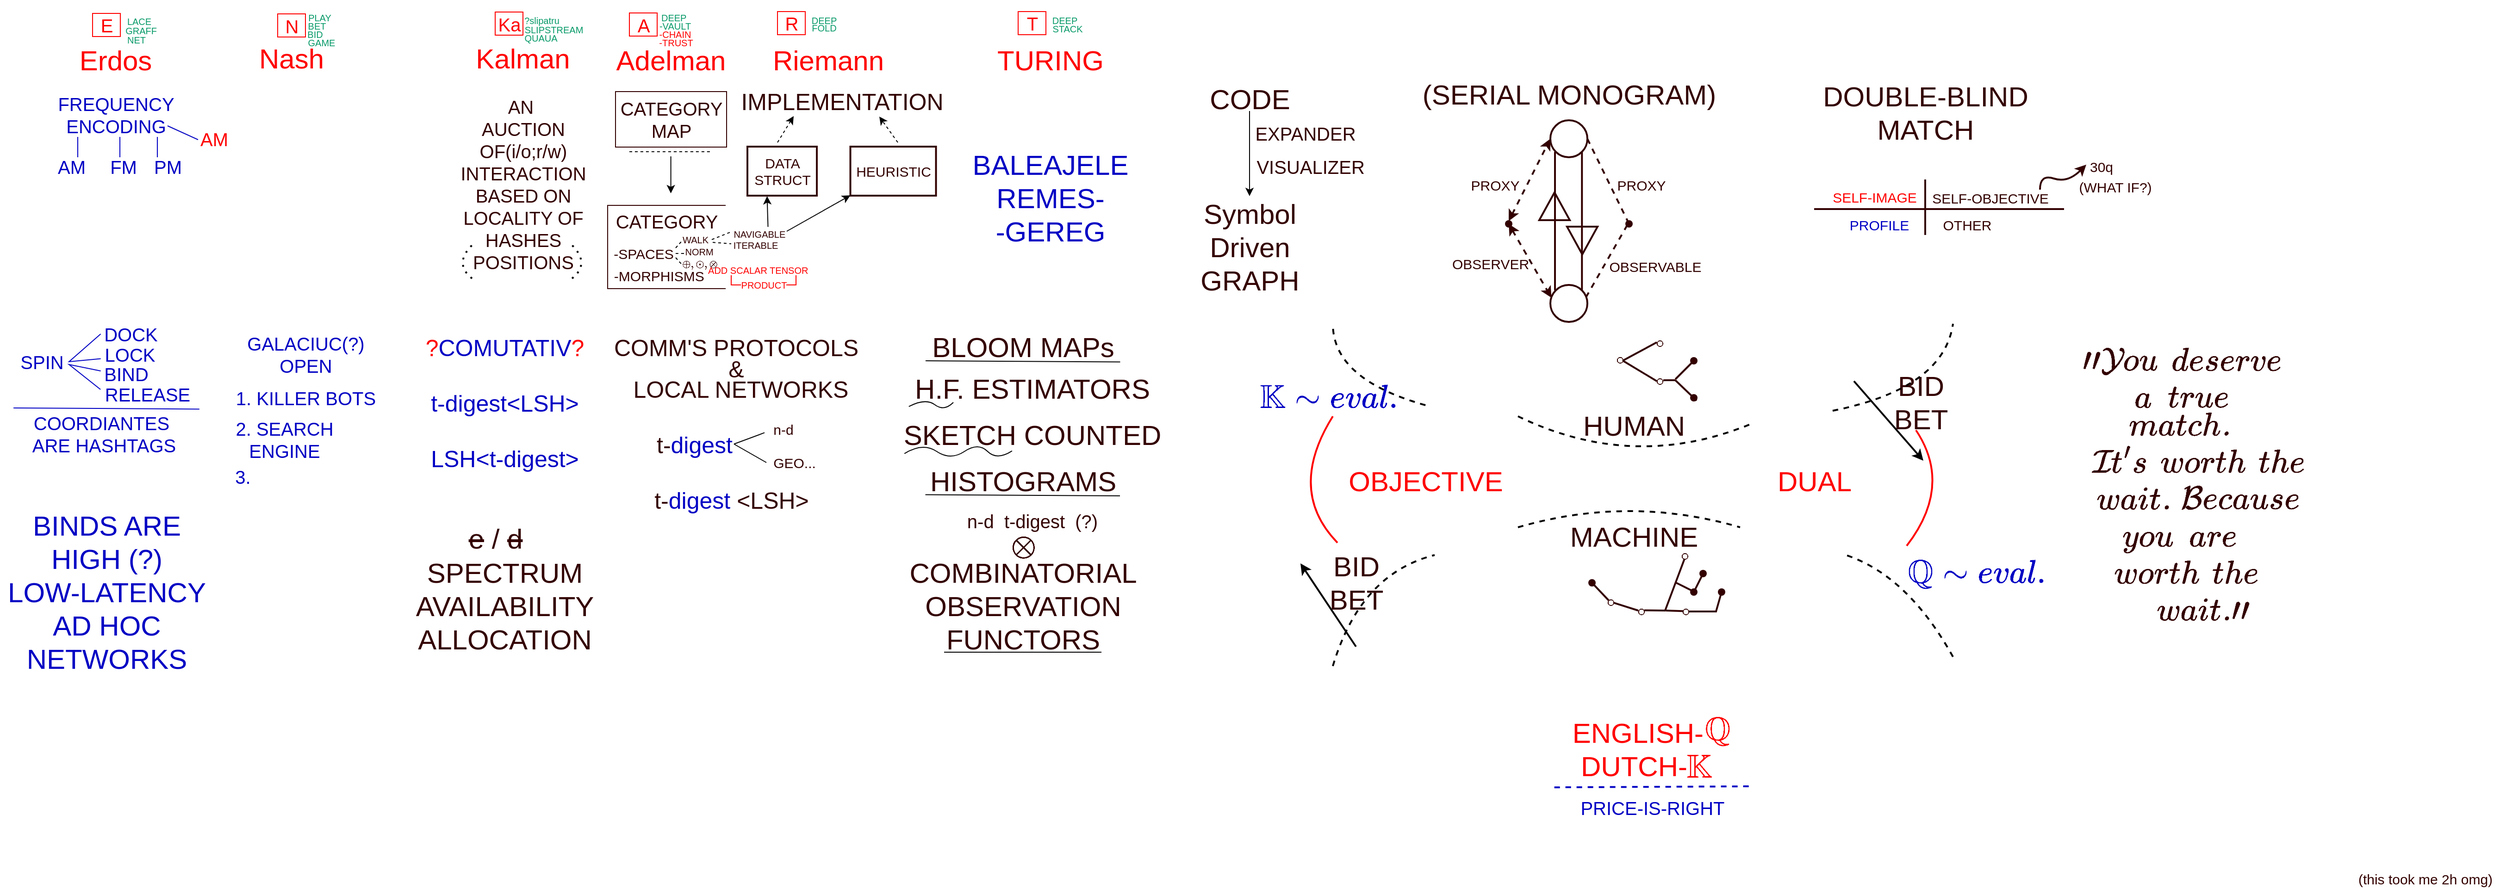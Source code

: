 <mxfile version="17.4.6" type="github">
  <diagram id="aKdwvGU-b8aeIveWaDmm" name="Page-1">
    <mxGraphModel dx="1539" dy="739" grid="1" gridSize="10" guides="1" tooltips="1" connect="1" arrows="1" fold="1" page="1" pageScale="1" pageWidth="850" pageHeight="1100" math="1" shadow="0">
      <root>
        <mxCell id="0" />
        <mxCell id="1" parent="0" />
        <mxCell id="_6iywKcIbHBkewzRQr9h-2" value="&lt;span style=&quot;color: rgb(255 , 0 , 0) ; font-size: 30px&quot;&gt;Kalman&lt;/span&gt;" style="text;html=1;strokeColor=none;fillColor=none;align=center;verticalAlign=middle;whiteSpace=wrap;rounded=0;opacity=60;" parent="1" vertex="1">
          <mxGeometry x="-50" y="53" width="50" height="20" as="geometry" />
        </mxCell>
        <mxCell id="_6iywKcIbHBkewzRQr9h-4" value="&lt;font style=&quot;font-size: 20px&quot;&gt;Ka&lt;/font&gt;" style="text;html=1;align=center;verticalAlign=middle;resizable=0;points=[];autosize=1;strokeColor=none;fillColor=none;fontSize=30;fontColor=#FF0000;" parent="1" vertex="1">
          <mxGeometry x="-60" y="3" width="40" height="40" as="geometry" />
        </mxCell>
        <mxCell id="_6iywKcIbHBkewzRQr9h-5" value="" style="rounded=0;whiteSpace=wrap;html=1;fontSize=20;fontColor=#FF0000;strokeColor=#FF0000;fillColor=none;" parent="1" vertex="1">
          <mxGeometry x="-55" y="13" width="30" height="25" as="geometry" />
        </mxCell>
        <mxCell id="_6iywKcIbHBkewzRQr9h-6" value="&lt;font style=&quot;font-size: 10px&quot; color=&quot;#069968&quot;&gt;?slipatru&lt;/font&gt;" style="text;html=1;align=center;verticalAlign=middle;resizable=0;points=[];autosize=1;strokeColor=none;fillColor=none;fontSize=20;fontColor=#FF0000;" parent="1" vertex="1">
          <mxGeometry x="-30" y="3" width="50" height="30" as="geometry" />
        </mxCell>
        <mxCell id="_6iywKcIbHBkewzRQr9h-7" value="&lt;font style=&quot;font-size: 10px&quot;&gt;SLIPSTREAM&lt;/font&gt;" style="text;html=1;align=center;verticalAlign=middle;resizable=0;points=[];autosize=1;strokeColor=none;fillColor=none;fontSize=15;fontColor=#069968;" parent="1" vertex="1">
          <mxGeometry x="-32" y="15" width="80" height="30" as="geometry" />
        </mxCell>
        <mxCell id="_6iywKcIbHBkewzRQr9h-8" value="&lt;font style=&quot;font-size: 10px&quot;&gt;QUAUA&lt;/font&gt;" style="text;html=1;align=center;verticalAlign=middle;resizable=0;points=[];autosize=1;strokeColor=none;fillColor=none;fontSize=15;fontColor=#069968;" parent="1" vertex="1">
          <mxGeometry x="-31" y="24" width="50" height="30" as="geometry" />
        </mxCell>
        <mxCell id="_6iywKcIbHBkewzRQr9h-9" value="&lt;span style=&quot;color: rgb(255 , 0 , 0) ; font-size: 30px&quot;&gt;Adelman&lt;/span&gt;" style="text;html=1;strokeColor=none;fillColor=none;align=center;verticalAlign=middle;whiteSpace=wrap;rounded=0;opacity=60;" parent="1" vertex="1">
          <mxGeometry x="110" y="55" width="50" height="20" as="geometry" />
        </mxCell>
        <mxCell id="_6iywKcIbHBkewzRQr9h-11" value="&lt;font style=&quot;font-size: 20px&quot; color=&quot;#ff0000&quot;&gt;A&lt;/font&gt;" style="text;html=1;align=center;verticalAlign=middle;resizable=0;points=[];autosize=1;strokeColor=none;fillColor=none;fontSize=10;fontColor=#069968;" parent="1" vertex="1">
          <mxGeometry x="90" y="17" width="30" height="20" as="geometry" />
        </mxCell>
        <mxCell id="_6iywKcIbHBkewzRQr9h-12" value="" style="rounded=0;whiteSpace=wrap;html=1;fontSize=20;fontColor=#FF0000;strokeColor=#FF0000;fillColor=none;" parent="1" vertex="1">
          <mxGeometry x="90" y="14" width="30" height="25" as="geometry" />
        </mxCell>
        <mxCell id="_6iywKcIbHBkewzRQr9h-13" value="&lt;font style=&quot;font-size: 10px&quot;&gt;&lt;font color=&quot;#069968&quot;&gt;DEEP&amp;nbsp;&lt;/font&gt;&lt;br&gt;&lt;/font&gt;" style="text;html=1;align=center;verticalAlign=middle;resizable=0;points=[];autosize=1;strokeColor=none;fillColor=none;fontSize=20;fontColor=#FF0000;" parent="1" vertex="1">
          <mxGeometry x="114" width="50" height="30" as="geometry" />
        </mxCell>
        <mxCell id="_6iywKcIbHBkewzRQr9h-14" value="-VAULT" style="text;html=1;align=center;verticalAlign=middle;resizable=0;points=[];autosize=1;strokeColor=none;fillColor=none;fontSize=10;fontColor=#069968;" parent="1" vertex="1">
          <mxGeometry x="114" y="18" width="50" height="20" as="geometry" />
        </mxCell>
        <mxCell id="_6iywKcIbHBkewzRQr9h-15" value="&lt;font color=&quot;#ff0000&quot;&gt;-CHAIN&lt;/font&gt;" style="text;html=1;align=center;verticalAlign=middle;resizable=0;points=[];autosize=1;strokeColor=none;fillColor=none;fontSize=10;fontColor=#069968;" parent="1" vertex="1">
          <mxGeometry x="114" y="27" width="50" height="20" as="geometry" />
        </mxCell>
        <mxCell id="_6iywKcIbHBkewzRQr9h-16" value="-TRUST" style="text;html=1;align=center;verticalAlign=middle;resizable=0;points=[];autosize=1;strokeColor=none;fillColor=none;fontSize=10;fontColor=#FF0000;" parent="1" vertex="1">
          <mxGeometry x="115" y="36" width="50" height="20" as="geometry" />
        </mxCell>
        <mxCell id="_6iywKcIbHBkewzRQr9h-17" value="&lt;span style=&quot;color: rgb(255 , 0 , 0) ; font-size: 30px&quot;&gt;Riemann&lt;/span&gt;" style="text;html=1;strokeColor=none;fillColor=none;align=center;verticalAlign=middle;whiteSpace=wrap;rounded=0;opacity=60;" parent="1" vertex="1">
          <mxGeometry x="280" y="55" width="50" height="20" as="geometry" />
        </mxCell>
        <mxCell id="_6iywKcIbHBkewzRQr9h-18" value="&lt;span style=&quot;font-size: 20px&quot;&gt;R&lt;/span&gt;" style="text;html=1;align=center;verticalAlign=middle;resizable=0;points=[];autosize=1;strokeColor=none;fillColor=none;fontSize=10;fontColor=#FF0000;" parent="1" vertex="1">
          <mxGeometry x="250" y="15" width="30" height="20" as="geometry" />
        </mxCell>
        <mxCell id="_6iywKcIbHBkewzRQr9h-19" value="" style="rounded=0;whiteSpace=wrap;html=1;fontSize=20;fontColor=#FF0000;strokeColor=#FF0000;fillColor=none;" parent="1" vertex="1">
          <mxGeometry x="250" y="12.5" width="30" height="25" as="geometry" />
        </mxCell>
        <mxCell id="_6iywKcIbHBkewzRQr9h-20" value="&lt;font color=&quot;#069968&quot; style=&quot;font-size: 10px&quot;&gt;DEEP&lt;/font&gt;" style="text;html=1;align=center;verticalAlign=middle;resizable=0;points=[];autosize=1;strokeColor=none;fillColor=none;fontSize=20;fontColor=#FF0000;" parent="1" vertex="1">
          <mxGeometry x="280" y="3" width="40" height="30" as="geometry" />
        </mxCell>
        <mxCell id="_6iywKcIbHBkewzRQr9h-21" value="FOLD" style="text;html=1;align=center;verticalAlign=middle;resizable=0;points=[];autosize=1;strokeColor=none;fillColor=none;fontSize=10;fontColor=#069968;" parent="1" vertex="1">
          <mxGeometry x="280" y="20" width="40" height="20" as="geometry" />
        </mxCell>
        <mxCell id="_6iywKcIbHBkewzRQr9h-22" value="&lt;span style=&quot;color: rgb(255 , 0 , 0) ; font-size: 30px&quot;&gt;TURING&lt;/span&gt;" style="text;html=1;strokeColor=none;fillColor=none;align=center;verticalAlign=middle;whiteSpace=wrap;rounded=0;opacity=60;" parent="1" vertex="1">
          <mxGeometry x="520" y="55" width="50" height="20" as="geometry" />
        </mxCell>
        <mxCell id="_6iywKcIbHBkewzRQr9h-23" value="&lt;font style=&quot;font-size: 20px&quot; color=&quot;#ff0000&quot;&gt;T&lt;/font&gt;" style="text;html=1;align=center;verticalAlign=middle;resizable=0;points=[];autosize=1;strokeColor=none;fillColor=none;fontSize=10;fontColor=#069968;" parent="1" vertex="1">
          <mxGeometry x="510" y="15" width="30" height="20" as="geometry" />
        </mxCell>
        <mxCell id="_6iywKcIbHBkewzRQr9h-24" value="" style="rounded=0;whiteSpace=wrap;html=1;fontSize=20;fontColor=#FF0000;strokeColor=#FF0000;fillColor=none;" parent="1" vertex="1">
          <mxGeometry x="510" y="12.5" width="30" height="25" as="geometry" />
        </mxCell>
        <mxCell id="_6iywKcIbHBkewzRQr9h-26" value="&lt;font color=&quot;#069968&quot; style=&quot;font-size: 10px&quot;&gt;DEEP&lt;/font&gt;" style="text;html=1;align=center;verticalAlign=middle;resizable=0;points=[];autosize=1;strokeColor=none;fillColor=none;fontSize=20;fontColor=#FF0000;" parent="1" vertex="1">
          <mxGeometry x="540" y="3" width="40" height="30" as="geometry" />
        </mxCell>
        <mxCell id="_6iywKcIbHBkewzRQr9h-27" value="&lt;font color=&quot;#069968&quot; style=&quot;font-size: 10px&quot;&gt;STACK&lt;/font&gt;" style="text;html=1;align=center;verticalAlign=middle;resizable=0;points=[];autosize=1;strokeColor=none;fillColor=none;fontSize=20;fontColor=#FF0000;" parent="1" vertex="1">
          <mxGeometry x="538" y="12" width="50" height="30" as="geometry" />
        </mxCell>
        <mxCell id="_6iywKcIbHBkewzRQr9h-28" value="&lt;font color=&quot;#330000&quot;&gt;AN&amp;nbsp;&lt;br&gt;AUCTION&lt;br&gt;OF(i/o;r/w)&lt;br&gt;INTERACTION&lt;br&gt;BASED ON&lt;br&gt;LOCALITY OF&lt;br&gt;HASHES&lt;br&gt;&lt;/font&gt;" style="text;html=1;align=center;verticalAlign=middle;resizable=0;points=[];autosize=1;strokeColor=none;fillColor=none;fontSize=20;fontColor=#FF0000;" parent="1" vertex="1">
          <mxGeometry x="-100" y="102" width="150" height="170" as="geometry" />
        </mxCell>
        <mxCell id="_6iywKcIbHBkewzRQr9h-29" value="POSITIONS" style="text;html=1;align=center;verticalAlign=middle;resizable=0;points=[];autosize=1;strokeColor=none;fillColor=none;fontSize=20;fontColor=#330000;" parent="1" vertex="1">
          <mxGeometry x="-85" y="268" width="120" height="30" as="geometry" />
        </mxCell>
        <mxCell id="_6iywKcIbHBkewzRQr9h-30" value="" style="endArrow=none;dashed=1;html=1;dashPattern=1 3;strokeWidth=2;fontSize=20;fontColor=#330000;curved=1;" parent="1" edge="1">
          <mxGeometry width="50" height="50" relative="1" as="geometry">
            <mxPoint x="-80" y="301" as="sourcePoint" />
            <mxPoint x="-80" y="265" as="targetPoint" />
            <Array as="points">
              <mxPoint x="-100" y="285" />
            </Array>
          </mxGeometry>
        </mxCell>
        <mxCell id="_6iywKcIbHBkewzRQr9h-31" value="" style="endArrow=none;dashed=1;html=1;dashPattern=1 3;strokeWidth=2;fontSize=20;fontColor=#330000;curved=1;" parent="1" edge="1">
          <mxGeometry width="50" height="50" relative="1" as="geometry">
            <mxPoint x="28" y="301" as="sourcePoint" />
            <mxPoint x="28" y="265" as="targetPoint" />
            <Array as="points">
              <mxPoint x="48" y="285" />
            </Array>
          </mxGeometry>
        </mxCell>
        <mxCell id="_6iywKcIbHBkewzRQr9h-32" value="CATEGORY&lt;br&gt;MAP" style="text;html=1;align=center;verticalAlign=middle;resizable=0;points=[];autosize=1;strokeColor=none;fillColor=none;fontSize=20;fontColor=#330000;" parent="1" vertex="1">
          <mxGeometry x="70" y="104" width="130" height="50" as="geometry" />
        </mxCell>
        <mxCell id="_6iywKcIbHBkewzRQr9h-33" value="" style="rounded=0;whiteSpace=wrap;html=1;fontSize=20;fontColor=#330000;strokeColor=#330000;fillColor=none;" parent="1" vertex="1">
          <mxGeometry x="75" y="99" width="120" height="60" as="geometry" />
        </mxCell>
        <mxCell id="_6iywKcIbHBkewzRQr9h-34" value="" style="endArrow=none;dashed=1;html=1;fontSize=20;fontColor=#330000;curved=1;" parent="1" edge="1">
          <mxGeometry width="50" height="50" relative="1" as="geometry">
            <mxPoint x="90" y="164" as="sourcePoint" />
            <mxPoint x="180" y="164" as="targetPoint" />
          </mxGeometry>
        </mxCell>
        <mxCell id="_6iywKcIbHBkewzRQr9h-35" value="" style="endArrow=classic;html=1;fontSize=20;fontColor=#330000;curved=1;" parent="1" edge="1">
          <mxGeometry width="50" height="50" relative="1" as="geometry">
            <mxPoint x="134.79" y="169" as="sourcePoint" />
            <mxPoint x="134.79" y="209" as="targetPoint" />
          </mxGeometry>
        </mxCell>
        <mxCell id="_6iywKcIbHBkewzRQr9h-36" value="CATEGORY&lt;br&gt;" style="text;html=1;align=center;verticalAlign=middle;resizable=0;points=[];autosize=1;strokeColor=none;fillColor=none;fontSize=20;fontColor=#330000;" parent="1" vertex="1">
          <mxGeometry x="65" y="224" width="130" height="30" as="geometry" />
        </mxCell>
        <mxCell id="_6iywKcIbHBkewzRQr9h-37" value="&lt;font style=&quot;font-size: 15px&quot;&gt;-SPACES&lt;br&gt;&amp;nbsp; &amp;nbsp; &amp;nbsp; &amp;nbsp; -MORPHISMS&lt;br&gt;&lt;/font&gt;" style="text;html=1;align=center;verticalAlign=middle;resizable=0;points=[];autosize=1;strokeColor=none;fillColor=none;fontSize=20;fontColor=#330000;" parent="1" vertex="1">
          <mxGeometry x="30" y="254" width="150" height="60" as="geometry" />
        </mxCell>
        <mxCell id="_6iywKcIbHBkewzRQr9h-38" value="&lt;span style=&quot;font-size: 10px&quot;&gt;WALK&lt;br&gt;&lt;/span&gt;" style="text;html=1;align=center;verticalAlign=middle;resizable=0;points=[];autosize=1;strokeColor=none;fillColor=none;fontSize=15;fontColor=#330000;" parent="1" vertex="1">
          <mxGeometry x="141" y="242" width="40" height="30" as="geometry" />
        </mxCell>
        <mxCell id="_6iywKcIbHBkewzRQr9h-39" value="NORM" style="text;html=1;align=center;verticalAlign=middle;resizable=0;points=[];autosize=1;strokeColor=none;fillColor=none;fontSize=10;fontColor=#330000;" parent="1" vertex="1">
          <mxGeometry x="140" y="262" width="50" height="20" as="geometry" />
        </mxCell>
        <mxCell id="_6iywKcIbHBkewzRQr9h-41" value="$$\oplus , \odot, \otimes$$" style="text;html=1;align=center;verticalAlign=middle;resizable=0;points=[];autosize=1;strokeColor=none;fillColor=none;fontSize=10;fontColor=#330000;" parent="1" vertex="1">
          <mxGeometry x="101" y="275" width="130" height="20" as="geometry" />
        </mxCell>
        <mxCell id="_6iywKcIbHBkewzRQr9h-42" value="" style="shape=partialRectangle;whiteSpace=wrap;html=1;bottom=1;right=1;left=1;top=0;fillColor=none;routingCenterX=-0.5;fontSize=10;fontColor=#330000;strokeColor=#330000;rotation=90;" parent="1" vertex="1">
          <mxGeometry x="85" y="203.5" width="90" height="127" as="geometry" />
        </mxCell>
        <mxCell id="_6iywKcIbHBkewzRQr9h-44" value="&lt;font color=&quot;#ff0000&quot;&gt;ADD SCALAR TENSOR&amp;nbsp;&lt;/font&gt;" style="text;html=1;align=center;verticalAlign=middle;resizable=0;points=[];autosize=1;strokeColor=none;fillColor=none;fontSize=10;fontColor=#330000;" parent="1" vertex="1">
          <mxGeometry x="165" y="282" width="130" height="20" as="geometry" />
        </mxCell>
        <mxCell id="_6iywKcIbHBkewzRQr9h-45" value="PRODUCT" style="text;html=1;align=center;verticalAlign=middle;resizable=0;points=[];autosize=1;strokeColor=none;fillColor=none;fontSize=10;fontColor=#FF0000;" parent="1" vertex="1">
          <mxGeometry x="200" y="298" width="70" height="20" as="geometry" />
        </mxCell>
        <mxCell id="_6iywKcIbHBkewzRQr9h-47" value="" style="shape=partialRectangle;whiteSpace=wrap;html=1;bottom=0;right=0;fillColor=none;fontSize=10;fontColor=#FF0000;strokeColor=#FF0000;rotation=-180;" parent="1" vertex="1">
          <mxGeometry x="260" y="298" width="10" height="10" as="geometry" />
        </mxCell>
        <mxCell id="_6iywKcIbHBkewzRQr9h-50" value="" style="shape=partialRectangle;whiteSpace=wrap;html=1;bottom=0;right=0;fillColor=none;fontSize=10;fontColor=#FF0000;strokeColor=#FF0000;rotation=-90;" parent="1" vertex="1">
          <mxGeometry x="200" y="298" width="10" height="10" as="geometry" />
        </mxCell>
        <mxCell id="_6iywKcIbHBkewzRQr9h-51" value="&amp;nbsp; &amp;nbsp;&lt;font color=&quot;#330000&quot;&gt;NAVIGABLE&lt;br&gt;ITERABLE&lt;/font&gt;" style="text;html=1;align=center;verticalAlign=middle;resizable=0;points=[];autosize=1;strokeColor=none;fillColor=none;fontSize=10;fontColor=#FF0000;" parent="1" vertex="1">
          <mxGeometry x="186" y="244" width="80" height="30" as="geometry" />
        </mxCell>
        <mxCell id="_6iywKcIbHBkewzRQr9h-52" value="" style="endArrow=none;dashed=1;html=1;fontSize=10;fontColor=#330000;curved=1;" parent="1" edge="1">
          <mxGeometry width="50" height="50" relative="1" as="geometry">
            <mxPoint x="140" y="268" as="sourcePoint" />
            <mxPoint x="148" y="259" as="targetPoint" />
          </mxGeometry>
        </mxCell>
        <mxCell id="_6iywKcIbHBkewzRQr9h-53" value="" style="endArrow=none;dashed=1;html=1;fontSize=10;fontColor=#330000;curved=1;" parent="1" edge="1">
          <mxGeometry width="50" height="50" relative="1" as="geometry">
            <mxPoint x="140" y="278.5" as="sourcePoint" />
            <mxPoint x="148" y="287.5" as="targetPoint" />
          </mxGeometry>
        </mxCell>
        <mxCell id="_6iywKcIbHBkewzRQr9h-54" value="" style="endArrow=none;dashed=1;html=1;fontSize=10;fontColor=#330000;curved=1;" parent="1" edge="1">
          <mxGeometry width="50" height="50" relative="1" as="geometry">
            <mxPoint x="140" y="274.0" as="sourcePoint" />
            <mxPoint x="149" y="274" as="targetPoint" />
          </mxGeometry>
        </mxCell>
        <mxCell id="_6iywKcIbHBkewzRQr9h-56" value="" style="endArrow=none;dashed=1;html=1;rounded=0;fontSize=10;fontColor=#330000;entryX=0.175;entryY=0.2;entryDx=0;entryDy=0;entryPerimeter=0;" parent="1" edge="1">
          <mxGeometry width="50" height="50" relative="1" as="geometry">
            <mxPoint x="179" y="259" as="sourcePoint" />
            <mxPoint x="199" y="251.0" as="targetPoint" />
          </mxGeometry>
        </mxCell>
        <mxCell id="_6iywKcIbHBkewzRQr9h-57" value="" style="endArrow=none;dashed=1;html=1;rounded=0;fontSize=10;fontColor=#330000;" parent="1" edge="1">
          <mxGeometry width="50" height="50" relative="1" as="geometry">
            <mxPoint x="180" y="262" as="sourcePoint" />
            <mxPoint x="200" y="263.5" as="targetPoint" />
          </mxGeometry>
        </mxCell>
        <mxCell id="_6iywKcIbHBkewzRQr9h-60" value="&lt;font style=&quot;font-size: 15px&quot;&gt;DATA&lt;br&gt;STRUCT&lt;br&gt;&lt;/font&gt;" style="text;html=1;align=center;verticalAlign=middle;resizable=0;points=[];autosize=1;strokeColor=none;fillColor=none;fontSize=10;fontColor=#330000;" parent="1" vertex="1">
          <mxGeometry x="215" y="170" width="80" height="30" as="geometry" />
        </mxCell>
        <mxCell id="_6iywKcIbHBkewzRQr9h-61" value="&lt;font style=&quot;font-size: 25px&quot; color=&quot;#330000&quot;&gt;IMPLEMENTATION&lt;/font&gt;" style="text;html=1;strokeColor=none;fillColor=none;align=center;verticalAlign=middle;whiteSpace=wrap;rounded=0;opacity=60;" parent="1" vertex="1">
          <mxGeometry x="295" y="99" width="50" height="20" as="geometry" />
        </mxCell>
        <mxCell id="_6iywKcIbHBkewzRQr9h-62" value="HEURISTIC" style="text;html=1;align=center;verticalAlign=middle;resizable=0;points=[];autosize=1;strokeColor=none;fillColor=none;fontSize=15;fontColor=#330000;" parent="1" vertex="1">
          <mxGeometry x="325" y="175" width="100" height="20" as="geometry" />
        </mxCell>
        <mxCell id="_6iywKcIbHBkewzRQr9h-63" value="" style="rounded=0;whiteSpace=wrap;html=1;fontSize=15;fontColor=#330000;strokeColor=#330000;strokeWidth=2;fillColor=none;" parent="1" vertex="1">
          <mxGeometry x="217.5" y="158.5" width="75" height="53" as="geometry" />
        </mxCell>
        <mxCell id="_6iywKcIbHBkewzRQr9h-64" value="" style="rounded=0;whiteSpace=wrap;html=1;fontSize=15;fontColor=#330000;strokeColor=#330000;strokeWidth=2;fillColor=none;" parent="1" vertex="1">
          <mxGeometry x="328.75" y="158.5" width="92.5" height="53" as="geometry" />
        </mxCell>
        <mxCell id="_6iywKcIbHBkewzRQr9h-65" value="" style="endArrow=classic;html=1;rounded=0;fontSize=15;fontColor=#330000;" parent="1" target="_6iywKcIbHBkewzRQr9h-64" edge="1">
          <mxGeometry width="50" height="50" relative="1" as="geometry">
            <mxPoint x="260" y="250" as="sourcePoint" />
            <mxPoint x="310" y="200" as="targetPoint" />
          </mxGeometry>
        </mxCell>
        <mxCell id="_6iywKcIbHBkewzRQr9h-66" value="" style="endArrow=classic;html=1;rounded=0;fontSize=15;fontColor=#330000;exitX=0.672;exitY=0.041;exitDx=0;exitDy=0;exitPerimeter=0;" parent="1" source="_6iywKcIbHBkewzRQr9h-51" edge="1">
          <mxGeometry width="50" height="50" relative="1" as="geometry">
            <mxPoint x="250" y="244" as="sourcePoint" />
            <mxPoint x="238.75" y="212" as="targetPoint" />
          </mxGeometry>
        </mxCell>
        <mxCell id="_6iywKcIbHBkewzRQr9h-67" value="" style="endArrow=classic;html=1;rounded=0;fontSize=15;fontColor=#330000;dashed=1;" parent="1" edge="1">
          <mxGeometry width="50" height="50" relative="1" as="geometry">
            <mxPoint x="250" y="154" as="sourcePoint" />
            <mxPoint x="267.5" y="125.5" as="targetPoint" />
          </mxGeometry>
        </mxCell>
        <mxCell id="_6iywKcIbHBkewzRQr9h-68" value="" style="endArrow=classic;html=1;rounded=0;fontSize=15;fontColor=#330000;dashed=1;" parent="1" edge="1">
          <mxGeometry width="50" height="50" relative="1" as="geometry">
            <mxPoint x="380" y="154" as="sourcePoint" />
            <mxPoint x="360" y="126" as="targetPoint" />
          </mxGeometry>
        </mxCell>
        <mxCell id="_6iywKcIbHBkewzRQr9h-69" value="&lt;span style=&quot;font-size: 30px&quot;&gt;&lt;font color=&quot;#0000c4&quot;&gt;BALEAJELE&lt;br&gt;REMES-&lt;br&gt;-GEREG&lt;br&gt;&lt;/font&gt;&lt;/span&gt;" style="text;html=1;strokeColor=none;fillColor=none;align=center;verticalAlign=middle;whiteSpace=wrap;rounded=0;opacity=60;" parent="1" vertex="1">
          <mxGeometry x="520" y="204" width="50" height="20" as="geometry" />
        </mxCell>
        <mxCell id="_6iywKcIbHBkewzRQr9h-71" value="&lt;font style=&quot;font-size: 30px&quot; color=&quot;#330000&quot;&gt;CODE&lt;/font&gt;" style="text;html=1;align=center;verticalAlign=middle;resizable=0;points=[];autosize=1;strokeColor=none;fillColor=none;fontSize=15;fontColor=#0000C4;" parent="1" vertex="1">
          <mxGeometry x="710" y="92" width="100" height="30" as="geometry" />
        </mxCell>
        <mxCell id="_6iywKcIbHBkewzRQr9h-72" value="Symbol&lt;br&gt;Driven&lt;br&gt;GRAPH" style="text;html=1;align=center;verticalAlign=middle;resizable=0;points=[];autosize=1;strokeColor=none;fillColor=none;fontSize=30;fontColor=#330000;" parent="1" vertex="1">
          <mxGeometry x="700" y="212" width="120" height="110" as="geometry" />
        </mxCell>
        <mxCell id="_6iywKcIbHBkewzRQr9h-73" value="" style="endArrow=classic;html=1;rounded=0;fontSize=30;fontColor=#330000;" parent="1" target="_6iywKcIbHBkewzRQr9h-72" edge="1">
          <mxGeometry width="50" height="50" relative="1" as="geometry">
            <mxPoint x="760" y="120" as="sourcePoint" />
            <mxPoint x="760" y="160" as="targetPoint" />
          </mxGeometry>
        </mxCell>
        <mxCell id="_6iywKcIbHBkewzRQr9h-74" value="&lt;font style=&quot;font-size: 20px&quot;&gt;EXPANDER&lt;br&gt;&amp;nbsp; VISUALIZER&lt;/font&gt;" style="text;html=1;align=center;verticalAlign=middle;resizable=0;points=[];autosize=1;strokeColor=none;fillColor=none;fontSize=30;fontColor=#330000;" parent="1" vertex="1">
          <mxGeometry x="750" y="119" width="140" height="80" as="geometry" />
        </mxCell>
        <mxCell id="_6iywKcIbHBkewzRQr9h-75" value="&lt;font style=&quot;font-size: 25px&quot;&gt;&lt;font color=&quot;#ff0000&quot; style=&quot;font-size: 25px&quot;&gt;?&lt;/font&gt;&lt;font color=&quot;#0000c4&quot; style=&quot;font-size: 25px&quot;&gt;COMUTATIV&lt;/font&gt;&lt;font color=&quot;#ff0000&quot; style=&quot;font-size: 25px&quot;&gt;?&lt;br&gt;&lt;/font&gt;&lt;br&gt;&lt;font color=&quot;#0000c4&quot; style=&quot;font-size: 25px&quot;&gt;t-digest&amp;lt;LSH&amp;gt;&lt;br&gt;&lt;br&gt;LSH&amp;lt;t-digest&amp;gt;&lt;/font&gt;&lt;br&gt;&lt;/font&gt;" style="text;html=1;align=center;verticalAlign=middle;resizable=0;points=[];autosize=1;strokeColor=none;fillColor=none;fontSize=20;fontColor=#330000;" parent="1" vertex="1">
          <mxGeometry x="-140" y="370" width="190" height="130" as="geometry" />
        </mxCell>
        <mxCell id="_6iywKcIbHBkewzRQr9h-76" value="&lt;font color=&quot;#330000&quot; style=&quot;font-size: 25px&quot;&gt;COMM&#39;S PROTOCOLS&lt;br&gt;&lt;br&gt;&lt;br&gt;&lt;/font&gt;" style="text;html=1;align=center;verticalAlign=middle;resizable=0;points=[];autosize=1;strokeColor=none;fillColor=none;fontSize=30;fontColor=#0000C4;" parent="1" vertex="1">
          <mxGeometry x="65" y="350" width="280" height="120" as="geometry" />
        </mxCell>
        <mxCell id="_6iywKcIbHBkewzRQr9h-77" value="LOCAL NETWORKS" style="text;html=1;align=center;verticalAlign=middle;resizable=0;points=[];autosize=1;strokeColor=none;fillColor=none;fontSize=25;fontColor=#330000;" parent="1" vertex="1">
          <mxGeometry x="85" y="400" width="250" height="40" as="geometry" />
        </mxCell>
        <mxCell id="_6iywKcIbHBkewzRQr9h-78" value="&amp;amp;" style="text;html=1;align=center;verticalAlign=middle;resizable=0;points=[];autosize=1;strokeColor=none;fillColor=none;fontSize=25;fontColor=#330000;" parent="1" vertex="1">
          <mxGeometry x="190" y="378" width="30" height="40" as="geometry" />
        </mxCell>
        <mxCell id="_6iywKcIbHBkewzRQr9h-79" value="t-&lt;font color=&quot;#0000c4&quot;&gt;digest&lt;/font&gt;" style="text;html=1;align=center;verticalAlign=middle;resizable=0;points=[];autosize=1;strokeColor=none;fillColor=none;fontSize=25;fontColor=#330000;" parent="1" vertex="1">
          <mxGeometry x="110" y="460" width="100" height="40" as="geometry" />
        </mxCell>
        <mxCell id="_6iywKcIbHBkewzRQr9h-80" value="&lt;font color=&quot;#330000&quot;&gt;t-&lt;/font&gt;digest &lt;font color=&quot;#330000&quot;&gt;&amp;lt;LSH&amp;gt;&lt;/font&gt;" style="text;html=1;align=center;verticalAlign=middle;resizable=0;points=[];autosize=1;strokeColor=none;fillColor=none;fontSize=25;fontColor=#0000C4;" parent="1" vertex="1">
          <mxGeometry x="110" y="520" width="180" height="40" as="geometry" />
        </mxCell>
        <mxCell id="_6iywKcIbHBkewzRQr9h-81" value="&lt;font style=&quot;font-size: 15px&quot;&gt;n-d&lt;/font&gt;" style="text;html=1;align=center;verticalAlign=middle;resizable=0;points=[];autosize=1;strokeColor=none;fillColor=none;fontSize=25;fontColor=#330000;" parent="1" vertex="1">
          <mxGeometry x="236" y="440" width="40" height="40" as="geometry" />
        </mxCell>
        <mxCell id="_6iywKcIbHBkewzRQr9h-83" value="GEO..." style="text;html=1;align=center;verticalAlign=middle;resizable=0;points=[];autosize=1;strokeColor=none;fillColor=none;fontSize=15;fontColor=#330000;" parent="1" vertex="1">
          <mxGeometry x="238" y="490" width="60" height="20" as="geometry" />
        </mxCell>
        <mxCell id="_6iywKcIbHBkewzRQr9h-84" value="" style="endArrow=none;html=1;rounded=0;fontSize=15;fontColor=#330000;" parent="1" target="_6iywKcIbHBkewzRQr9h-81" edge="1">
          <mxGeometry width="50" height="50" relative="1" as="geometry">
            <mxPoint x="203" y="480" as="sourcePoint" />
            <mxPoint x="238" y="460" as="targetPoint" />
            <Array as="points">
              <mxPoint x="230" y="470" />
            </Array>
          </mxGeometry>
        </mxCell>
        <mxCell id="_6iywKcIbHBkewzRQr9h-85" value="" style="endArrow=none;html=1;rounded=0;fontSize=15;fontColor=#330000;" parent="1" edge="1">
          <mxGeometry width="50" height="50" relative="1" as="geometry">
            <mxPoint x="203" y="480" as="sourcePoint" />
            <mxPoint x="238" y="500" as="targetPoint" />
          </mxGeometry>
        </mxCell>
        <mxCell id="_6iywKcIbHBkewzRQr9h-86" value="&lt;font style=&quot;font-size: 30px&quot;&gt;BLOOM MAPs&lt;/font&gt;" style="text;html=1;align=center;verticalAlign=middle;resizable=0;points=[];autosize=1;strokeColor=none;fillColor=none;fontSize=15;fontColor=#330000;" parent="1" vertex="1">
          <mxGeometry x="410" y="360" width="210" height="30" as="geometry" />
        </mxCell>
        <mxCell id="_6iywKcIbHBkewzRQr9h-87" value="H.F. ESTIMATORS" style="text;html=1;align=center;verticalAlign=middle;resizable=0;points=[];autosize=1;strokeColor=none;fillColor=none;fontSize=30;fontColor=#330000;" parent="1" vertex="1">
          <mxGeometry x="390" y="400" width="270" height="40" as="geometry" />
        </mxCell>
        <mxCell id="_6iywKcIbHBkewzRQr9h-88" value="SKETCH COUNTED" style="text;html=1;align=center;verticalAlign=middle;resizable=0;points=[];autosize=1;strokeColor=none;fillColor=none;fontSize=30;fontColor=#330000;" parent="1" vertex="1">
          <mxGeometry x="380" y="450" width="290" height="40" as="geometry" />
        </mxCell>
        <mxCell id="_6iywKcIbHBkewzRQr9h-89" value="HISTOGRAMS" style="text;html=1;align=center;verticalAlign=middle;resizable=0;points=[];autosize=1;strokeColor=none;fillColor=none;fontSize=30;fontColor=#330000;" parent="1" vertex="1">
          <mxGeometry x="405" y="500" width="220" height="40" as="geometry" />
        </mxCell>
        <mxCell id="_6iywKcIbHBkewzRQr9h-90" value="&lt;font style=&quot;font-size: 20px&quot;&gt;n-d&amp;nbsp; t-digest&amp;nbsp; (?)&lt;/font&gt;" style="text;html=1;align=center;verticalAlign=middle;resizable=0;points=[];autosize=1;strokeColor=none;fillColor=none;fontSize=30;fontColor=#330000;" parent="1" vertex="1">
          <mxGeometry x="445" y="540" width="160" height="40" as="geometry" />
        </mxCell>
        <mxCell id="_6iywKcIbHBkewzRQr9h-91" value="&lt;font style=&quot;font-size: 30px&quot;&gt;COMBINATORIAL&lt;br&gt;OBSERVATION&lt;br&gt;FUNCTORS&lt;br&gt;&lt;/font&gt;" style="text;html=1;align=center;verticalAlign=middle;resizable=0;points=[];autosize=1;strokeColor=none;fillColor=none;fontSize=20;fontColor=#330000;" parent="1" vertex="1">
          <mxGeometry x="385" y="610" width="260" height="90" as="geometry" />
        </mxCell>
        <mxCell id="_6iywKcIbHBkewzRQr9h-92" value="$$\otimes$$" style="text;html=1;align=center;verticalAlign=middle;resizable=0;points=[];autosize=1;strokeColor=none;fillColor=none;fontSize=30;fontColor=#330000;" parent="1" vertex="1">
          <mxGeometry x="425" y="570" width="180" height="40" as="geometry" />
        </mxCell>
        <mxCell id="_6iywKcIbHBkewzRQr9h-93" value="" style="endArrow=none;html=1;rounded=0;fontSize=30;fontColor=#330000;entryX=1.001;entryY=1.04;entryDx=0;entryDy=0;entryPerimeter=0;" parent="1" target="_6iywKcIbHBkewzRQr9h-86" edge="1">
          <mxGeometry width="50" height="50" relative="1" as="geometry">
            <mxPoint x="410" y="390" as="sourcePoint" />
            <mxPoint x="545" y="390" as="targetPoint" />
          </mxGeometry>
        </mxCell>
        <mxCell id="_6iywKcIbHBkewzRQr9h-94" value="" style="endArrow=none;html=1;fontSize=30;fontColor=#330000;curved=1;exitX=0.007;exitY=0.987;exitDx=0;exitDy=0;exitPerimeter=0;" parent="1" source="_6iywKcIbHBkewzRQr9h-87" edge="1">
          <mxGeometry width="50" height="50" relative="1" as="geometry">
            <mxPoint x="400" y="435" as="sourcePoint" />
            <mxPoint x="440" y="435" as="targetPoint" />
            <Array as="points">
              <mxPoint x="410" y="430" />
              <mxPoint x="430" y="445" />
            </Array>
          </mxGeometry>
        </mxCell>
        <mxCell id="_6iywKcIbHBkewzRQr9h-95" value="" style="endArrow=none;html=1;fontSize=30;fontColor=#330000;curved=1;exitX=0.035;exitY=1.059;exitDx=0;exitDy=0;exitPerimeter=0;entryX=0.436;entryY=0.987;entryDx=0;entryDy=0;entryPerimeter=0;" parent="1" edge="1">
          <mxGeometry width="50" height="50" relative="1" as="geometry">
            <mxPoint x="387.15" y="490.36" as="sourcePoint" />
            <mxPoint x="503.44" y="487.48" as="targetPoint" />
            <Array as="points">
              <mxPoint x="407" y="478" />
              <mxPoint x="437" y="498" />
              <mxPoint x="467" y="478" />
              <mxPoint x="487" y="498" />
            </Array>
          </mxGeometry>
        </mxCell>
        <mxCell id="_6iywKcIbHBkewzRQr9h-96" value="" style="endArrow=none;html=1;rounded=0;fontSize=30;fontColor=#330000;entryX=1.001;entryY=1.04;entryDx=0;entryDy=0;entryPerimeter=0;" parent="1" edge="1">
          <mxGeometry width="50" height="50" relative="1" as="geometry">
            <mxPoint x="409.79" y="534.8" as="sourcePoint" />
            <mxPoint x="620" y="536" as="targetPoint" />
          </mxGeometry>
        </mxCell>
        <mxCell id="_6iywKcIbHBkewzRQr9h-97" value="" style="endArrow=none;html=1;rounded=0;fontSize=30;fontColor=#330000;" parent="1" edge="1">
          <mxGeometry width="50" height="50" relative="1" as="geometry">
            <mxPoint x="430" y="705" as="sourcePoint" />
            <mxPoint x="600" y="705" as="targetPoint" />
          </mxGeometry>
        </mxCell>
        <mxCell id="_6iywKcIbHBkewzRQr9h-98" value="(SERIAL MONOGRAM)" style="text;html=1;align=center;verticalAlign=middle;resizable=0;points=[];autosize=1;strokeColor=none;fillColor=none;fontSize=30;fontColor=#330000;" parent="1" vertex="1">
          <mxGeometry x="940" y="82" width="330" height="40" as="geometry" />
        </mxCell>
        <mxCell id="_6iywKcIbHBkewzRQr9h-99" value="DOUBLE-BLIND&lt;br&gt;MATCH" style="text;html=1;align=center;verticalAlign=middle;resizable=0;points=[];autosize=1;strokeColor=none;fillColor=none;fontSize=30;fontColor=#330000;" parent="1" vertex="1">
          <mxGeometry x="1370" y="82" width="240" height="80" as="geometry" />
        </mxCell>
        <mxCell id="_6iywKcIbHBkewzRQr9h-100" value="&lt;font color=&quot;#0000c4&quot;&gt;$$\mathbb{K} \sim eval.$$&lt;/font&gt;" style="text;html=1;align=center;verticalAlign=middle;resizable=0;points=[];autosize=1;strokeColor=none;fillColor=none;fontSize=30;fontColor=#330000;" parent="1" vertex="1">
          <mxGeometry x="660" y="410" width="370" height="40" as="geometry" />
        </mxCell>
        <mxCell id="_6iywKcIbHBkewzRQr9h-101" value="&lt;font color=&quot;#ff0000&quot;&gt;OBJECTIVE&lt;/font&gt;" style="text;html=1;align=center;verticalAlign=middle;resizable=0;points=[];autosize=1;strokeColor=none;fillColor=none;fontSize=30;fontColor=#0000C4;" parent="1" vertex="1">
          <mxGeometry x="860" y="500" width="180" height="40" as="geometry" />
        </mxCell>
        <mxCell id="_6iywKcIbHBkewzRQr9h-102" value="&lt;font color=&quot;#330000&quot;&gt;BID&lt;br&gt;BET&lt;/font&gt;" style="text;html=1;align=center;verticalAlign=middle;resizable=0;points=[];autosize=1;strokeColor=none;fillColor=none;fontSize=30;fontColor=#FF0000;" parent="1" vertex="1">
          <mxGeometry x="840" y="590" width="70" height="80" as="geometry" />
        </mxCell>
        <mxCell id="_6iywKcIbHBkewzRQr9h-103" value="" style="endArrow=classic;html=1;fontSize=30;fontColor=#330000;curved=1;strokeWidth=2;" parent="1" edge="1">
          <mxGeometry width="50" height="50" relative="1" as="geometry">
            <mxPoint x="875" y="699" as="sourcePoint" />
            <mxPoint x="815" y="609" as="targetPoint" />
          </mxGeometry>
        </mxCell>
        <mxCell id="_6iywKcIbHBkewzRQr9h-104" value="HUMAN" style="text;html=1;align=center;verticalAlign=middle;resizable=0;points=[];autosize=1;strokeColor=none;fillColor=none;fontSize=30;fontColor=#330000;" parent="1" vertex="1">
          <mxGeometry x="1110" y="440" width="130" height="40" as="geometry" />
        </mxCell>
        <mxCell id="_6iywKcIbHBkewzRQr9h-105" value="MACHINE" style="text;html=1;align=center;verticalAlign=middle;resizable=0;points=[];autosize=1;strokeColor=none;fillColor=none;fontSize=30;fontColor=#330000;" parent="1" vertex="1">
          <mxGeometry x="1100" y="560" width="150" height="40" as="geometry" />
        </mxCell>
        <mxCell id="_6iywKcIbHBkewzRQr9h-106" value="&lt;font color=&quot;#330000&quot;&gt;BID&lt;br&gt;BET&lt;/font&gt;" style="text;html=1;align=center;verticalAlign=middle;resizable=0;points=[];autosize=1;strokeColor=none;fillColor=none;fontSize=30;fontColor=#FF0000;" parent="1" vertex="1">
          <mxGeometry x="1450" y="395" width="70" height="80" as="geometry" />
        </mxCell>
        <mxCell id="_6iywKcIbHBkewzRQr9h-107" value="&lt;font color=&quot;#0000c4&quot;&gt;$$\mathbb{Q} \sim eval.$$&lt;/font&gt;" style="text;html=1;align=center;verticalAlign=middle;resizable=0;points=[];autosize=1;strokeColor=none;fillColor=none;fontSize=30;fontColor=#330000;" parent="1" vertex="1">
          <mxGeometry x="1360" y="600" width="370" height="40" as="geometry" />
        </mxCell>
        <mxCell id="_6iywKcIbHBkewzRQr9h-108" value="&lt;font color=&quot;#ff0000&quot;&gt;DUAL&lt;/font&gt;" style="text;html=1;align=center;verticalAlign=middle;resizable=0;points=[];autosize=1;strokeColor=none;fillColor=none;fontSize=30;fontColor=#0000C4;" parent="1" vertex="1">
          <mxGeometry x="1320" y="500" width="100" height="40" as="geometry" />
        </mxCell>
        <mxCell id="_6iywKcIbHBkewzRQr9h-109" value="" style="endArrow=classic;html=1;fontSize=30;fontColor=#330000;strokeWidth=2;entryX=1.05;entryY=-0.101;entryDx=0;entryDy=0;entryPerimeter=0;rounded=0;" parent="1" edge="1">
          <mxGeometry width="50" height="50" relative="1" as="geometry">
            <mxPoint x="1413" y="412" as="sourcePoint" />
            <mxPoint x="1488" y="497.96" as="targetPoint" />
            <Array as="points" />
          </mxGeometry>
        </mxCell>
        <mxCell id="_6iywKcIbHBkewzRQr9h-110" value="" style="endArrow=none;dashed=1;html=1;fontSize=30;fontColor=#330000;strokeWidth=2;curved=1;" parent="1" edge="1">
          <mxGeometry width="50" height="50" relative="1" as="geometry">
            <mxPoint x="850" y="720" as="sourcePoint" />
            <mxPoint x="960" y="600" as="targetPoint" />
            <Array as="points">
              <mxPoint x="880" y="620" />
            </Array>
          </mxGeometry>
        </mxCell>
        <mxCell id="_6iywKcIbHBkewzRQr9h-111" value="" style="endArrow=none;dashed=1;html=1;fontSize=30;fontColor=#330000;strokeWidth=2;curved=1;entryX=0.11;entryY=-0.029;entryDx=0;entryDy=0;entryPerimeter=0;" parent="1" target="_6iywKcIbHBkewzRQr9h-107" edge="1">
          <mxGeometry width="50" height="50" relative="1" as="geometry">
            <mxPoint x="1520" y="710" as="sourcePoint" />
            <mxPoint x="1410" y="621" as="targetPoint" />
            <Array as="points">
              <mxPoint x="1470" y="620" />
            </Array>
          </mxGeometry>
        </mxCell>
        <mxCell id="_6iywKcIbHBkewzRQr9h-113" value="" style="endArrow=none;dashed=1;html=1;fontSize=30;fontColor=#330000;strokeWidth=2;curved=1;" parent="1" edge="1">
          <mxGeometry width="50" height="50" relative="1" as="geometry">
            <mxPoint x="1050" y="570" as="sourcePoint" />
            <mxPoint x="1290" y="570" as="targetPoint" />
            <Array as="points">
              <mxPoint x="1170" y="535" />
            </Array>
          </mxGeometry>
        </mxCell>
        <mxCell id="_6iywKcIbHBkewzRQr9h-115" value="" style="endArrow=none;dashed=1;html=1;fontSize=30;fontColor=#330000;strokeWidth=2;curved=1;" parent="1" edge="1">
          <mxGeometry width="50" height="50" relative="1" as="geometry">
            <mxPoint x="1390" y="444" as="sourcePoint" />
            <mxPoint x="1520" y="350" as="targetPoint" />
            <Array as="points">
              <mxPoint x="1510" y="420" />
            </Array>
          </mxGeometry>
        </mxCell>
        <mxCell id="_6iywKcIbHBkewzRQr9h-116" value="" style="endArrow=none;dashed=1;html=1;fontSize=30;fontColor=#330000;strokeWidth=2;curved=1;" parent="1" edge="1">
          <mxGeometry width="50" height="50" relative="1" as="geometry">
            <mxPoint x="1050" y="450" as="sourcePoint" />
            <mxPoint x="1300" y="459" as="targetPoint" />
            <Array as="points">
              <mxPoint x="1174" y="510" />
            </Array>
          </mxGeometry>
        </mxCell>
        <mxCell id="_6iywKcIbHBkewzRQr9h-117" value="" style="endArrow=none;dashed=1;html=1;fontSize=30;fontColor=#330000;strokeWidth=2;curved=1;exitX=0.784;exitY=0.7;exitDx=0;exitDy=0;exitPerimeter=0;" parent="1" source="_6iywKcIbHBkewzRQr9h-100" edge="1">
          <mxGeometry width="50" height="50" relative="1" as="geometry">
            <mxPoint x="930" y="438.0" as="sourcePoint" />
            <mxPoint x="850" y="350" as="targetPoint" />
            <Array as="points">
              <mxPoint x="850" y="410" />
            </Array>
          </mxGeometry>
        </mxCell>
        <mxCell id="_6iywKcIbHBkewzRQr9h-118" value="" style="endArrow=none;html=1;fontSize=30;fontColor=#330000;strokeWidth=2;curved=1;strokeColor=#FF0000;exitX=0.214;exitY=-0.042;exitDx=0;exitDy=0;exitPerimeter=0;" parent="1" source="_6iywKcIbHBkewzRQr9h-102" edge="1">
          <mxGeometry width="50" height="50" relative="1" as="geometry">
            <mxPoint x="850" y="560" as="sourcePoint" />
            <mxPoint x="850" y="450" as="targetPoint" />
            <Array as="points">
              <mxPoint x="800" y="530" />
            </Array>
          </mxGeometry>
        </mxCell>
        <mxCell id="_6iywKcIbHBkewzRQr9h-119" value="" style="endArrow=none;html=1;fontSize=30;fontColor=#330000;strokeWidth=2;curved=1;strokeColor=#FF0000;" parent="1" edge="1">
          <mxGeometry width="50" height="50" relative="1" as="geometry">
            <mxPoint x="1470" y="590" as="sourcePoint" />
            <mxPoint x="1480" y="465" as="targetPoint" />
            <Array as="points">
              <mxPoint x="1520" y="525" />
            </Array>
          </mxGeometry>
        </mxCell>
        <mxCell id="_6iywKcIbHBkewzRQr9h-120" value="&lt;font color=&quot;#ff0000&quot;&gt;&amp;nbsp;ENGLISH-&lt;br&gt;DUTCH-&lt;br&gt;&lt;/font&gt;" style="text;html=1;align=center;verticalAlign=middle;resizable=0;points=[];autosize=1;strokeColor=none;fillColor=none;fontSize=30;fontColor=#330000;" parent="1" vertex="1">
          <mxGeometry x="1090" y="770" width="170" height="80" as="geometry" />
        </mxCell>
        <mxCell id="_6iywKcIbHBkewzRQr9h-121" value="$$\mathbb{Q}$$" style="text;html=1;align=center;verticalAlign=middle;resizable=0;points=[];autosize=1;strokeColor=none;fillColor=none;fontSize=30;fontColor=#FF0000;" parent="1" vertex="1">
          <mxGeometry x="1150" y="770" width="230" height="40" as="geometry" />
        </mxCell>
        <mxCell id="_6iywKcIbHBkewzRQr9h-122" value="$$\mathbb{K}$$" style="text;html=1;align=center;verticalAlign=middle;resizable=0;points=[];autosize=1;strokeColor=none;fillColor=none;fontSize=30;fontColor=#FF0000;" parent="1" vertex="1">
          <mxGeometry x="1130" y="810" width="230" height="40" as="geometry" />
        </mxCell>
        <mxCell id="_6iywKcIbHBkewzRQr9h-123" value="" style="endArrow=none;dashed=1;html=1;fontSize=30;fontColor=#FF0000;strokeColor=#0000C4;strokeWidth=2;exitX=-0.004;exitY=1.014;exitDx=0;exitDy=0;exitPerimeter=0;rounded=0;" parent="1" source="_6iywKcIbHBkewzRQr9h-120" edge="1">
          <mxGeometry width="50" height="50" relative="1" as="geometry">
            <mxPoint x="1100" y="850" as="sourcePoint" />
            <mxPoint x="1300" y="850" as="targetPoint" />
          </mxGeometry>
        </mxCell>
        <mxCell id="_6iywKcIbHBkewzRQr9h-124" value="&lt;font color=&quot;#0000c4&quot; style=&quot;font-size: 20px&quot;&gt;PRICE-IS-RIGHT&lt;/font&gt;" style="text;html=1;align=center;verticalAlign=middle;resizable=0;points=[];autosize=1;strokeColor=none;fillColor=none;fontSize=30;fontColor=#FF0000;" parent="1" vertex="1">
          <mxGeometry x="1110" y="850" width="170" height="40" as="geometry" />
        </mxCell>
        <mxCell id="_6iywKcIbHBkewzRQr9h-125" value="&lt;font color=&quot;#330000&quot; style=&quot;font-size: 30px&quot;&gt;&lt;strike&gt;e&lt;/strike&gt;&amp;nbsp;/&amp;nbsp;&lt;strike&gt;d&lt;br&gt;&lt;br&gt;&lt;/strike&gt;&lt;/font&gt;" style="text;html=1;align=center;verticalAlign=middle;resizable=0;points=[];autosize=1;strokeColor=none;fillColor=none;fontSize=20;fontColor=#0000C4;" parent="1" vertex="1">
          <mxGeometry x="-90" y="570" width="70" height="60" as="geometry" />
        </mxCell>
        <mxCell id="_6iywKcIbHBkewzRQr9h-126" value="SPECTRUM&lt;br&gt;AVAILABILITY&lt;br&gt;ALLOCATION" style="text;html=1;align=center;verticalAlign=middle;resizable=0;points=[];autosize=1;strokeColor=none;fillColor=none;fontSize=30;fontColor=#330000;" parent="1" vertex="1">
          <mxGeometry x="-150" y="600" width="210" height="110" as="geometry" />
        </mxCell>
        <mxCell id="_6iywKcIbHBkewzRQr9h-127" value="$$\mathcal{&quot;You}$$" style="text;html=1;align=center;verticalAlign=middle;resizable=0;points=[];autosize=1;strokeColor=none;fillColor=none;fontSize=30;fontColor=#330000;" parent="1" vertex="1">
          <mxGeometry x="1560" y="370" width="280" height="40" as="geometry" />
        </mxCell>
        <mxCell id="_6iywKcIbHBkewzRQr9h-128" value="$$\mathcal{ deserve}$$" style="text;html=1;align=center;verticalAlign=middle;resizable=0;points=[];autosize=1;strokeColor=none;fillColor=none;fontSize=30;fontColor=#330000;" parent="1" vertex="1">
          <mxGeometry x="1650" y="370" width="330" height="40" as="geometry" />
        </mxCell>
        <mxCell id="_6iywKcIbHBkewzRQr9h-129" value="$$\mathcal{ a&amp;nbsp; &amp;nbsp; }$$" style="text;html=1;align=center;verticalAlign=middle;resizable=0;points=[];autosize=1;strokeColor=none;fillColor=none;fontSize=30;fontColor=#330000;" parent="1" vertex="1">
          <mxGeometry x="1590" y="410" width="270" height="40" as="geometry" />
        </mxCell>
        <mxCell id="_6iywKcIbHBkewzRQr9h-130" value="$$\mathcal{ true&amp;nbsp; &amp;nbsp; }$$" style="text;html=1;align=center;verticalAlign=middle;resizable=0;points=[];autosize=1;strokeColor=none;fillColor=none;fontSize=30;fontColor=#330000;" parent="1" vertex="1">
          <mxGeometry x="1630" y="410" width="310" height="40" as="geometry" />
        </mxCell>
        <mxCell id="_6iywKcIbHBkewzRQr9h-132" value="$$\mathcal{ match.}$$" style="text;html=1;align=center;verticalAlign=middle;resizable=0;points=[];autosize=1;strokeColor=none;fillColor=none;fontSize=30;fontColor=#330000;" parent="1" vertex="1">
          <mxGeometry x="1610" y="440" width="310" height="40" as="geometry" />
        </mxCell>
        <mxCell id="_6iywKcIbHBkewzRQr9h-133" value="$$\mathcal{ It&#39;s}$$" style="text;html=1;align=center;verticalAlign=middle;resizable=0;points=[];autosize=1;strokeColor=none;fillColor=none;fontSize=30;fontColor=#330000;" parent="1" vertex="1">
          <mxGeometry x="1570" y="480" width="260" height="40" as="geometry" />
        </mxCell>
        <mxCell id="_6iywKcIbHBkewzRQr9h-134" value="$$\mathcal{ worth}$$" style="text;html=1;align=center;verticalAlign=middle;resizable=0;points=[];autosize=1;strokeColor=none;fillColor=none;fontSize=30;fontColor=#330000;" parent="1" vertex="1">
          <mxGeometry x="1640" y="480" width="300" height="40" as="geometry" />
        </mxCell>
        <mxCell id="_6iywKcIbHBkewzRQr9h-135" value="$$\mathcal{ the}$$" style="text;html=1;align=center;verticalAlign=middle;resizable=0;points=[];autosize=1;strokeColor=none;fillColor=none;fontSize=30;fontColor=#330000;" parent="1" vertex="1">
          <mxGeometry x="1740" y="480" width="270" height="40" as="geometry" />
        </mxCell>
        <mxCell id="_6iywKcIbHBkewzRQr9h-136" value="$$\mathcal{ wait.}$$" style="text;html=1;align=center;verticalAlign=middle;resizable=0;points=[];autosize=1;strokeColor=none;fillColor=none;fontSize=30;fontColor=#330000;" parent="1" vertex="1">
          <mxGeometry x="1570" y="520" width="290" height="40" as="geometry" />
        </mxCell>
        <mxCell id="_6iywKcIbHBkewzRQr9h-137" value="$$\mathcal{ Because}$$" style="text;html=1;align=center;verticalAlign=middle;resizable=0;points=[];autosize=1;strokeColor=none;fillColor=none;fontSize=30;fontColor=#330000;" parent="1" vertex="1">
          <mxGeometry x="1660" y="520" width="340" height="40" as="geometry" />
        </mxCell>
        <mxCell id="_6iywKcIbHBkewzRQr9h-138" value="$$\mathcal{you}$$" style="text;html=1;align=center;verticalAlign=middle;resizable=0;points=[];autosize=1;strokeColor=none;fillColor=none;fontSize=30;fontColor=#330000;" parent="1" vertex="1">
          <mxGeometry x="1600" y="560" width="260" height="40" as="geometry" />
        </mxCell>
        <mxCell id="_6iywKcIbHBkewzRQr9h-139" value="$$\mathcal{are}$$" style="text;html=1;align=center;verticalAlign=middle;resizable=0;points=[];autosize=1;strokeColor=none;fillColor=none;fontSize=30;fontColor=#330000;" parent="1" vertex="1">
          <mxGeometry x="1670" y="560" width="260" height="40" as="geometry" />
        </mxCell>
        <mxCell id="_6iywKcIbHBkewzRQr9h-140" value="$$\mathcal{ the}$$" style="text;html=1;align=center;verticalAlign=middle;resizable=0;points=[];autosize=1;strokeColor=none;fillColor=none;fontSize=30;fontColor=#330000;" parent="1" vertex="1">
          <mxGeometry x="1690" y="600" width="270" height="40" as="geometry" />
        </mxCell>
        <mxCell id="_6iywKcIbHBkewzRQr9h-141" value="$$\mathcal{ worth}$$" style="text;html=1;align=center;verticalAlign=middle;resizable=0;points=[];autosize=1;strokeColor=none;fillColor=none;fontSize=30;fontColor=#330000;" parent="1" vertex="1">
          <mxGeometry x="1590" y="600" width="300" height="40" as="geometry" />
        </mxCell>
        <mxCell id="_6iywKcIbHBkewzRQr9h-142" value="$$\mathcal{ wait.&quot;}$$" style="text;html=1;align=center;verticalAlign=middle;resizable=0;points=[];autosize=1;strokeColor=none;fillColor=none;fontSize=30;fontColor=#330000;" parent="1" vertex="1">
          <mxGeometry x="1640" y="640" width="300" height="40" as="geometry" />
        </mxCell>
        <mxCell id="_6iywKcIbHBkewzRQr9h-169" value="" style="endArrow=none;html=1;rounded=0;fontSize=30;fontColor=#330000;strokeColor=#330000;strokeWidth=2;" parent="1" edge="1">
          <mxGeometry width="50" height="50" relative="1" as="geometry">
            <mxPoint x="1370" y="226" as="sourcePoint" />
            <mxPoint x="1640" y="226" as="targetPoint" />
          </mxGeometry>
        </mxCell>
        <mxCell id="_6iywKcIbHBkewzRQr9h-170" value="" style="endArrow=none;html=1;rounded=0;fontSize=30;fontColor=#330000;strokeColor=#330000;strokeWidth=2;" parent="1" edge="1">
          <mxGeometry width="50" height="50" relative="1" as="geometry">
            <mxPoint x="1490" y="254" as="sourcePoint" />
            <mxPoint x="1490" y="194" as="targetPoint" />
          </mxGeometry>
        </mxCell>
        <mxCell id="_6iywKcIbHBkewzRQr9h-171" value="&lt;font style=&quot;font-size: 15px&quot; color=&quot;#ff0000&quot;&gt;SELF-IMAGE&lt;/font&gt;" style="text;html=1;align=center;verticalAlign=middle;resizable=0;points=[];autosize=1;strokeColor=none;fillColor=none;fontSize=30;fontColor=#330000;" parent="1" vertex="1">
          <mxGeometry x="1380" y="183" width="110" height="50" as="geometry" />
        </mxCell>
        <mxCell id="_6iywKcIbHBkewzRQr9h-172" value="&lt;font color=&quot;#0000c4&quot;&gt;PROFILE&lt;/font&gt;" style="text;html=1;align=center;verticalAlign=middle;resizable=0;points=[];autosize=1;strokeColor=none;fillColor=none;fontSize=15;fontColor=#FF0000;" parent="1" vertex="1">
          <mxGeometry x="1400" y="233" width="80" height="20" as="geometry" />
        </mxCell>
        <mxCell id="_6iywKcIbHBkewzRQr9h-173" value="&lt;font color=&quot;#330000&quot;&gt;SELF-OBJECTIVE&lt;/font&gt;" style="text;html=1;align=center;verticalAlign=middle;resizable=0;points=[];autosize=1;strokeColor=none;fillColor=none;fontSize=15;fontColor=#0000C4;" parent="1" vertex="1">
          <mxGeometry x="1490" y="203.5" width="140" height="20" as="geometry" />
        </mxCell>
        <mxCell id="_6iywKcIbHBkewzRQr9h-174" value="OTHER" style="text;html=1;align=center;verticalAlign=middle;resizable=0;points=[];autosize=1;strokeColor=none;fillColor=none;fontSize=15;fontColor=#330000;" parent="1" vertex="1">
          <mxGeometry x="1500" y="233" width="70" height="20" as="geometry" />
        </mxCell>
        <mxCell id="_6iywKcIbHBkewzRQr9h-175" value="(WHAT IF?)" style="text;html=1;align=center;verticalAlign=middle;resizable=0;points=[];autosize=1;strokeColor=none;fillColor=none;fontSize=15;fontColor=#330000;" parent="1" vertex="1">
          <mxGeometry x="1650" y="191.5" width="90" height="20" as="geometry" />
        </mxCell>
        <mxCell id="_6iywKcIbHBkewzRQr9h-176" value="30q" style="text;html=1;align=center;verticalAlign=middle;resizable=0;points=[];autosize=1;strokeColor=none;fillColor=none;fontSize=15;fontColor=#330000;" parent="1" vertex="1">
          <mxGeometry x="1660" y="170" width="40" height="20" as="geometry" />
        </mxCell>
        <mxCell id="_6iywKcIbHBkewzRQr9h-177" value="" style="endArrow=classic;html=1;fontSize=15;fontColor=#330000;strokeColor=#330000;strokeWidth=2;curved=1;" parent="1" edge="1">
          <mxGeometry width="50" height="50" relative="1" as="geometry">
            <mxPoint x="1614" y="205" as="sourcePoint" />
            <mxPoint x="1664" y="178" as="targetPoint" />
            <Array as="points">
              <mxPoint x="1614" y="188" />
              <mxPoint x="1644" y="198" />
            </Array>
          </mxGeometry>
        </mxCell>
        <mxCell id="_6iywKcIbHBkewzRQr9h-178" value="" style="shape=waypoint;sketch=0;fillStyle=solid;size=6;pointerEvents=1;points=[];fillColor=none;resizable=0;rotatable=0;perimeter=centerPerimeter;snapToPoint=1;fontSize=15;fontColor=#330000;strokeColor=#330000;strokeWidth=2;" parent="1" vertex="1">
          <mxGeometry x="1220" y="410" width="40" height="40" as="geometry" />
        </mxCell>
        <mxCell id="_6iywKcIbHBkewzRQr9h-179" value="" style="shape=waypoint;sketch=0;fillStyle=solid;size=6;pointerEvents=1;points=[];fillColor=none;resizable=0;rotatable=0;perimeter=centerPerimeter;snapToPoint=1;fontSize=15;fontColor=#330000;strokeColor=#330000;strokeWidth=2;" parent="1" vertex="1">
          <mxGeometry x="1220" y="370" width="40" height="40" as="geometry" />
        </mxCell>
        <mxCell id="_6iywKcIbHBkewzRQr9h-180" value="$$\circ$$" style="text;html=1;align=center;verticalAlign=middle;resizable=0;points=[];autosize=1;strokeColor=none;fillColor=none;fontSize=15;fontColor=#330000;" parent="1" vertex="1">
          <mxGeometry x="1163" y="401" width="80" height="20" as="geometry" />
        </mxCell>
        <mxCell id="_6iywKcIbHBkewzRQr9h-181" value="$$\circ$$" style="text;html=1;align=center;verticalAlign=middle;resizable=0;points=[];autosize=1;strokeColor=none;fillColor=none;fontSize=15;fontColor=#330000;" parent="1" vertex="1">
          <mxGeometry x="1120" y="378" width="80" height="20" as="geometry" />
        </mxCell>
        <mxCell id="_6iywKcIbHBkewzRQr9h-182" value="$$\circ$$" style="text;html=1;align=center;verticalAlign=middle;resizable=0;points=[];autosize=1;strokeColor=none;fillColor=none;fontSize=15;fontColor=#330000;" parent="1" vertex="1">
          <mxGeometry x="1163" y="360" width="80" height="20" as="geometry" />
        </mxCell>
        <mxCell id="_6iywKcIbHBkewzRQr9h-183" value="" style="endArrow=none;html=1;fontSize=15;fontColor=#330000;strokeColor=#330000;strokeWidth=2;curved=1;" parent="1" edge="1">
          <mxGeometry width="50" height="50" relative="1" as="geometry">
            <mxPoint x="1220" y="411" as="sourcePoint" />
            <mxPoint x="1243" y="433" as="targetPoint" />
          </mxGeometry>
        </mxCell>
        <mxCell id="_6iywKcIbHBkewzRQr9h-184" value="" style="endArrow=none;html=1;fontSize=15;fontColor=#330000;strokeColor=#330000;strokeWidth=2;curved=1;" parent="1" edge="1">
          <mxGeometry width="50" height="50" relative="1" as="geometry">
            <mxPoint x="1220" y="410" as="sourcePoint" />
            <mxPoint x="1242" y="388" as="targetPoint" />
          </mxGeometry>
        </mxCell>
        <mxCell id="_6iywKcIbHBkewzRQr9h-185" value="" style="endArrow=none;html=1;fontSize=15;fontColor=#330000;strokeColor=#330000;strokeWidth=2;curved=1;" parent="1" edge="1">
          <mxGeometry width="50" height="50" relative="1" as="geometry">
            <mxPoint x="1207" y="411" as="sourcePoint" />
            <mxPoint x="1220" y="411" as="targetPoint" />
          </mxGeometry>
        </mxCell>
        <mxCell id="_6iywKcIbHBkewzRQr9h-186" value="" style="endArrow=none;html=1;fontSize=15;fontColor=#330000;strokeColor=#330000;strokeWidth=2;curved=1;" parent="1" edge="1">
          <mxGeometry width="50" height="50" relative="1" as="geometry">
            <mxPoint x="1163.5" y="390" as="sourcePoint" />
            <mxPoint x="1200" y="412" as="targetPoint" />
          </mxGeometry>
        </mxCell>
        <mxCell id="_6iywKcIbHBkewzRQr9h-187" value="" style="endArrow=none;html=1;fontSize=15;fontColor=#330000;strokeColor=#330000;strokeWidth=2;curved=1;entryX=0.463;entryY=0.5;entryDx=0;entryDy=0;entryPerimeter=0;" parent="1" target="_6iywKcIbHBkewzRQr9h-182" edge="1">
          <mxGeometry width="50" height="50" relative="1" as="geometry">
            <mxPoint x="1163" y="390" as="sourcePoint" />
            <mxPoint x="1213" y="340" as="targetPoint" />
          </mxGeometry>
        </mxCell>
        <mxCell id="_6iywKcIbHBkewzRQr9h-188" value="" style="shape=waypoint;sketch=0;fillStyle=solid;size=6;pointerEvents=1;points=[];fillColor=none;resizable=0;rotatable=0;perimeter=centerPerimeter;snapToPoint=1;fontSize=15;fontColor=#330000;strokeColor=#330000;strokeWidth=2;" parent="1" vertex="1">
          <mxGeometry x="1110" y="610" width="40" height="40" as="geometry" />
        </mxCell>
        <mxCell id="_6iywKcIbHBkewzRQr9h-189" value="$$\circ$$" style="text;html=1;align=center;verticalAlign=middle;resizable=0;points=[];autosize=1;strokeColor=none;fillColor=none;fontSize=15;fontColor=#330000;" parent="1" vertex="1">
          <mxGeometry x="1110" y="640" width="80" height="20" as="geometry" />
        </mxCell>
        <mxCell id="_6iywKcIbHBkewzRQr9h-190" value="$$\circ$$" style="text;html=1;align=center;verticalAlign=middle;resizable=0;points=[];autosize=1;strokeColor=none;fillColor=none;fontSize=15;fontColor=#330000;" parent="1" vertex="1">
          <mxGeometry x="1143" y="650" width="80" height="20" as="geometry" />
        </mxCell>
        <mxCell id="_6iywKcIbHBkewzRQr9h-191" value="$$\circ$$" style="text;html=1;align=center;verticalAlign=middle;resizable=0;points=[];autosize=1;strokeColor=none;fillColor=none;fontSize=15;fontColor=#330000;" parent="1" vertex="1">
          <mxGeometry x="1191" y="650" width="80" height="20" as="geometry" />
        </mxCell>
        <mxCell id="_6iywKcIbHBkewzRQr9h-192" value="$$\circ$$" style="text;html=1;align=center;verticalAlign=middle;resizable=0;points=[];autosize=1;strokeColor=none;fillColor=none;fontSize=15;fontColor=#330000;" parent="1" vertex="1">
          <mxGeometry x="1190" y="590" width="80" height="20" as="geometry" />
        </mxCell>
        <mxCell id="_6iywKcIbHBkewzRQr9h-193" value="" style="shape=waypoint;sketch=0;fillStyle=solid;size=6;pointerEvents=1;points=[];fillColor=none;resizable=0;rotatable=0;perimeter=centerPerimeter;snapToPoint=1;fontSize=15;fontColor=#330000;strokeColor=#330000;strokeWidth=2;" parent="1" vertex="1">
          <mxGeometry x="1220" y="620" width="40" height="40" as="geometry" />
        </mxCell>
        <mxCell id="_6iywKcIbHBkewzRQr9h-194" value="" style="shape=waypoint;sketch=0;fillStyle=solid;size=6;pointerEvents=1;points=[];fillColor=none;resizable=0;rotatable=0;perimeter=centerPerimeter;snapToPoint=1;fontSize=15;fontColor=#330000;strokeColor=#330000;strokeWidth=2;" parent="1" vertex="1">
          <mxGeometry x="1230" y="600" width="40" height="40" as="geometry" />
        </mxCell>
        <mxCell id="_6iywKcIbHBkewzRQr9h-195" value="" style="shape=waypoint;sketch=0;fillStyle=solid;size=6;pointerEvents=1;points=[];fillColor=none;resizable=0;rotatable=0;perimeter=centerPerimeter;snapToPoint=1;fontSize=15;fontColor=#330000;strokeColor=#330000;strokeWidth=2;" parent="1" vertex="1">
          <mxGeometry x="1250" y="620" width="40" height="40" as="geometry" />
        </mxCell>
        <mxCell id="_6iywKcIbHBkewzRQr9h-196" value="" style="endArrow=none;html=1;fontSize=15;fontColor=#330000;strokeColor=#330000;strokeWidth=2;curved=1;" parent="1" edge="1">
          <mxGeometry width="50" height="50" relative="1" as="geometry">
            <mxPoint x="1130" y="630" as="sourcePoint" />
            <mxPoint x="1148" y="649" as="targetPoint" />
          </mxGeometry>
        </mxCell>
        <mxCell id="_6iywKcIbHBkewzRQr9h-197" value="" style="endArrow=none;html=1;fontSize=15;fontColor=#330000;strokeColor=#330000;strokeWidth=2;curved=1;" parent="1" edge="1">
          <mxGeometry width="50" height="50" relative="1" as="geometry">
            <mxPoint x="1180" y="660" as="sourcePoint" />
            <mxPoint x="1153" y="651.46" as="targetPoint" />
            <Array as="points" />
          </mxGeometry>
        </mxCell>
        <mxCell id="_6iywKcIbHBkewzRQr9h-198" value="" style="endArrow=none;html=1;fontSize=15;fontColor=#330000;strokeColor=#330000;strokeWidth=2;rounded=0;exitX=0.954;exitY=0.989;exitDx=0;exitDy=0;exitPerimeter=0;" parent="1" source="_6iywKcIbHBkewzRQr9h-189" edge="1">
          <mxGeometry width="50" height="50" relative="1" as="geometry">
            <mxPoint x="1190" y="660" as="sourcePoint" />
            <mxPoint x="1230" y="604" as="targetPoint" />
            <Array as="points">
              <mxPoint x="1209" y="660" />
            </Array>
          </mxGeometry>
        </mxCell>
        <mxCell id="_6iywKcIbHBkewzRQr9h-199" value="" style="endArrow=none;html=1;rounded=0;fontSize=15;fontColor=#330000;strokeColor=#330000;strokeWidth=2;entryX=0.629;entryY=1.161;entryDx=0;entryDy=0;entryPerimeter=0;" parent="1" edge="1">
          <mxGeometry width="50" height="50" relative="1" as="geometry">
            <mxPoint x="1210" y="660" as="sourcePoint" />
            <mxPoint x="1229.0" y="660.61" as="targetPoint" />
          </mxGeometry>
        </mxCell>
        <mxCell id="_6iywKcIbHBkewzRQr9h-200" value="" style="endArrow=none;html=1;rounded=0;fontSize=15;fontColor=#330000;strokeColor=#330000;strokeWidth=2;" parent="1" edge="1">
          <mxGeometry width="50" height="50" relative="1" as="geometry">
            <mxPoint x="1221" y="630" as="sourcePoint" />
            <mxPoint x="1241" y="640" as="targetPoint" />
          </mxGeometry>
        </mxCell>
        <mxCell id="_6iywKcIbHBkewzRQr9h-201" value="" style="endArrow=none;html=1;rounded=0;fontSize=15;fontColor=#330000;strokeColor=#330000;strokeWidth=2;" parent="1" target="_6iywKcIbHBkewzRQr9h-194" edge="1">
          <mxGeometry width="50" height="50" relative="1" as="geometry">
            <mxPoint x="1240" y="640" as="sourcePoint" />
            <mxPoint x="1260" y="620" as="targetPoint" />
          </mxGeometry>
        </mxCell>
        <mxCell id="_6iywKcIbHBkewzRQr9h-202" value="" style="endArrow=none;html=1;rounded=0;fontSize=15;fontColor=#330000;strokeColor=#330000;strokeWidth=2;entryX=0.5;entryY=0.423;entryDx=0;entryDy=0;entryPerimeter=0;" parent="1" target="_6iywKcIbHBkewzRQr9h-195" edge="1">
          <mxGeometry width="50" height="50" relative="1" as="geometry">
            <mxPoint x="1234" y="661" as="sourcePoint" />
            <mxPoint x="1284" y="611" as="targetPoint" />
            <Array as="points">
              <mxPoint x="1264" y="661" />
            </Array>
          </mxGeometry>
        </mxCell>
        <mxCell id="_6iywKcIbHBkewzRQr9h-203" value="" style="ellipse;whiteSpace=wrap;html=1;aspect=fixed;fontSize=15;fontColor=#330000;strokeColor=#330000;strokeWidth=2;fillColor=none;" parent="1" vertex="1">
          <mxGeometry x="1085" y="130" width="40" height="40" as="geometry" />
        </mxCell>
        <mxCell id="_6iywKcIbHBkewzRQr9h-204" value="" style="ellipse;whiteSpace=wrap;html=1;aspect=fixed;fontSize=15;fontColor=#330000;strokeColor=#330000;strokeWidth=2;fillColor=none;" parent="1" vertex="1">
          <mxGeometry x="1085" y="308" width="40" height="40" as="geometry" />
        </mxCell>
        <mxCell id="_6iywKcIbHBkewzRQr9h-205" value="" style="endArrow=none;html=1;rounded=0;fontSize=15;fontColor=#330000;strokeColor=#330000;strokeWidth=2;entryX=1;entryY=1;entryDx=0;entryDy=0;exitX=1;exitY=0;exitDx=0;exitDy=0;" parent="1" source="_6iywKcIbHBkewzRQr9h-204" target="_6iywKcIbHBkewzRQr9h-203" edge="1">
          <mxGeometry width="50" height="50" relative="1" as="geometry">
            <mxPoint x="1119.13" y="311.5" as="sourcePoint" />
            <mxPoint x="1119.13" y="191.5" as="targetPoint" />
          </mxGeometry>
        </mxCell>
        <mxCell id="_6iywKcIbHBkewzRQr9h-206" value="" style="endArrow=none;html=1;rounded=0;fontSize=15;fontColor=#330000;strokeColor=#330000;strokeWidth=2;entryX=1;entryY=1;entryDx=0;entryDy=0;exitX=1;exitY=0;exitDx=0;exitDy=0;" parent="1" edge="1">
          <mxGeometry width="50" height="50" relative="1" as="geometry">
            <mxPoint x="1090.002" y="313.858" as="sourcePoint" />
            <mxPoint x="1090.002" y="164.142" as="targetPoint" />
          </mxGeometry>
        </mxCell>
        <mxCell id="_6iywKcIbHBkewzRQr9h-207" value="" style="shape=waypoint;sketch=0;fillStyle=solid;size=6;pointerEvents=1;points=[];fillColor=none;resizable=0;rotatable=0;perimeter=centerPerimeter;snapToPoint=1;fontSize=15;fontColor=#330000;strokeColor=#330000;strokeWidth=2;" parent="1" vertex="1">
          <mxGeometry x="1150" y="222" width="40" height="40" as="geometry" />
        </mxCell>
        <mxCell id="_6iywKcIbHBkewzRQr9h-208" value="" style="shape=waypoint;sketch=0;fillStyle=solid;size=6;pointerEvents=1;points=[];fillColor=none;resizable=0;rotatable=0;perimeter=centerPerimeter;snapToPoint=1;fontSize=15;fontColor=#330000;strokeColor=#330000;strokeWidth=2;" parent="1" vertex="1">
          <mxGeometry x="1020" y="222" width="40" height="40" as="geometry" />
        </mxCell>
        <mxCell id="_6iywKcIbHBkewzRQr9h-209" value="" style="endArrow=classic;startArrow=classic;html=1;rounded=0;fontSize=15;fontColor=#330000;strokeColor=#330000;strokeWidth=2;dashed=1;entryX=0;entryY=0.5;entryDx=0;entryDy=0;" parent="1" target="_6iywKcIbHBkewzRQr9h-203" edge="1">
          <mxGeometry width="50" height="50" relative="1" as="geometry">
            <mxPoint x="1040" y="239" as="sourcePoint" />
            <mxPoint x="1090" y="189" as="targetPoint" />
          </mxGeometry>
        </mxCell>
        <mxCell id="_6iywKcIbHBkewzRQr9h-210" value="" style="endArrow=classic;startArrow=classic;html=1;rounded=0;fontSize=15;fontColor=#330000;strokeColor=#330000;strokeWidth=2;dashed=1;entryX=0.03;entryY=0.347;entryDx=0;entryDy=0;entryPerimeter=0;exitX=0.499;exitY=0.671;exitDx=0;exitDy=0;exitPerimeter=0;" parent="1" source="_6iywKcIbHBkewzRQr9h-208" target="_6iywKcIbHBkewzRQr9h-204" edge="1">
          <mxGeometry width="50" height="50" relative="1" as="geometry">
            <mxPoint x="1040" y="240" as="sourcePoint" />
            <mxPoint x="1095" y="160" as="targetPoint" />
          </mxGeometry>
        </mxCell>
        <mxCell id="_6iywKcIbHBkewzRQr9h-211" value="" style="endArrow=none;dashed=1;html=1;rounded=0;fontSize=15;fontColor=#330000;strokeColor=#330000;strokeWidth=2;entryX=0.454;entryY=0.447;entryDx=0;entryDy=0;entryPerimeter=0;exitX=1;exitY=0.5;exitDx=0;exitDy=0;" parent="1" source="_6iywKcIbHBkewzRQr9h-203" target="_6iywKcIbHBkewzRQr9h-207" edge="1">
          <mxGeometry width="50" height="50" relative="1" as="geometry">
            <mxPoint x="1130" y="250" as="sourcePoint" />
            <mxPoint x="1180" y="200" as="targetPoint" />
          </mxGeometry>
        </mxCell>
        <mxCell id="_6iywKcIbHBkewzRQr9h-212" value="" style="endArrow=none;dashed=1;html=1;rounded=0;fontSize=15;fontColor=#330000;strokeColor=#330000;strokeWidth=2;exitX=0.961;exitY=0.335;exitDx=0;exitDy=0;exitPerimeter=0;" parent="1" source="_6iywKcIbHBkewzRQr9h-204" edge="1">
          <mxGeometry width="50" height="50" relative="1" as="geometry">
            <mxPoint x="1135" y="160" as="sourcePoint" />
            <mxPoint x="1170" y="240" as="targetPoint" />
          </mxGeometry>
        </mxCell>
        <mxCell id="_6iywKcIbHBkewzRQr9h-215" value="" style="verticalLabelPosition=bottom;verticalAlign=top;html=1;shape=mxgraph.basic.acute_triangle;dx=0.5;fontSize=15;fontColor=#330000;strokeColor=#330000;strokeWidth=2;fillColor=none;" parent="1" vertex="1">
          <mxGeometry x="1073" y="208" width="33" height="30" as="geometry" />
        </mxCell>
        <mxCell id="_6iywKcIbHBkewzRQr9h-216" value="" style="verticalLabelPosition=bottom;verticalAlign=top;html=1;shape=mxgraph.basic.acute_triangle;dx=0.5;fontSize=15;fontColor=#330000;strokeColor=#330000;strokeWidth=2;fillColor=none;rotation=-180;" parent="1" vertex="1">
          <mxGeometry x="1103" y="245" width="33" height="30" as="geometry" />
        </mxCell>
        <mxCell id="_6iywKcIbHBkewzRQr9h-219" value="PROXY" style="text;html=1;align=center;verticalAlign=middle;resizable=0;points=[];autosize=1;strokeColor=none;fillColor=none;fontSize=15;fontColor=#330000;" parent="1" vertex="1">
          <mxGeometry x="1148" y="190" width="70" height="20" as="geometry" />
        </mxCell>
        <mxCell id="_6iywKcIbHBkewzRQr9h-220" value="OBSERVABLE" style="text;html=1;align=center;verticalAlign=middle;resizable=0;points=[];autosize=1;strokeColor=none;fillColor=none;fontSize=15;fontColor=#330000;" parent="1" vertex="1">
          <mxGeometry x="1143" y="278" width="110" height="20" as="geometry" />
        </mxCell>
        <mxCell id="_6iywKcIbHBkewzRQr9h-221" value="PROXY" style="text;html=1;align=center;verticalAlign=middle;resizable=0;points=[];autosize=1;strokeColor=none;fillColor=none;fontSize=15;fontColor=#330000;" parent="1" vertex="1">
          <mxGeometry x="990" y="190" width="70" height="20" as="geometry" />
        </mxCell>
        <mxCell id="_6iywKcIbHBkewzRQr9h-222" value="OBSERVER" style="text;html=1;align=center;verticalAlign=middle;resizable=0;points=[];autosize=1;strokeColor=none;fillColor=none;fontSize=15;fontColor=#330000;" parent="1" vertex="1">
          <mxGeometry x="970" y="275" width="100" height="20" as="geometry" />
        </mxCell>
        <mxCell id="_6iywKcIbHBkewzRQr9h-223" value="(this took me 2h omg)" style="text;html=1;align=center;verticalAlign=middle;resizable=0;points=[];autosize=1;strokeColor=none;fillColor=none;fontSize=15;fontColor=#330000;" parent="1" vertex="1">
          <mxGeometry x="1950" y="940" width="160" height="20" as="geometry" />
        </mxCell>
        <mxCell id="ZvqQkGXSA_RC6YCOXP51-1" value="&lt;span style=&quot;color: rgb(255 , 0 , 0) ; font-size: 30px&quot;&gt;Nash&lt;/span&gt;" style="text;html=1;strokeColor=none;fillColor=none;align=center;verticalAlign=middle;whiteSpace=wrap;rounded=0;opacity=60;" vertex="1" parent="1">
          <mxGeometry x="-300" y="53" width="50" height="20" as="geometry" />
        </mxCell>
        <mxCell id="ZvqQkGXSA_RC6YCOXP51-3" value="" style="rounded=0;whiteSpace=wrap;html=1;fontSize=20;fontColor=#FF0000;strokeColor=#FF0000;fillColor=none;" vertex="1" parent="1">
          <mxGeometry x="-290" y="15" width="30" height="25" as="geometry" />
        </mxCell>
        <mxCell id="ZvqQkGXSA_RC6YCOXP51-4" value="&lt;font color=&quot;#ff0000&quot; style=&quot;font-size: 20px&quot;&gt;N&lt;/font&gt;" style="text;html=1;align=center;verticalAlign=middle;resizable=0;points=[];autosize=1;strokeColor=none;fillColor=none;" vertex="1" parent="1">
          <mxGeometry x="-290" y="17.5" width="30" height="20" as="geometry" />
        </mxCell>
        <mxCell id="ZvqQkGXSA_RC6YCOXP51-5" value="&lt;font color=&quot;#069968&quot; style=&quot;font-size: 10px&quot;&gt;PLAY&lt;br&gt;&lt;/font&gt;" style="text;html=1;align=center;verticalAlign=middle;resizable=0;points=[];autosize=1;strokeColor=none;fillColor=none;fontSize=20;fontColor=#FF0000;" vertex="1" parent="1">
          <mxGeometry x="-265" width="40" height="30" as="geometry" />
        </mxCell>
        <mxCell id="ZvqQkGXSA_RC6YCOXP51-6" value="BET" style="text;html=1;align=center;verticalAlign=middle;resizable=0;points=[];autosize=1;strokeColor=none;fillColor=none;fontSize=10;fontColor=#069968;" vertex="1" parent="1">
          <mxGeometry x="-263" y="18" width="30" height="20" as="geometry" />
        </mxCell>
        <mxCell id="ZvqQkGXSA_RC6YCOXP51-7" value="BID" style="text;html=1;align=center;verticalAlign=middle;resizable=0;points=[];autosize=1;strokeColor=none;fillColor=none;fontSize=10;fontColor=#069968;" vertex="1" parent="1">
          <mxGeometry x="-265" y="27" width="30" height="20" as="geometry" />
        </mxCell>
        <mxCell id="ZvqQkGXSA_RC6YCOXP51-8" value="GAME" style="text;html=1;align=center;verticalAlign=middle;resizable=0;points=[];autosize=1;strokeColor=none;fillColor=none;fontSize=10;fontColor=#069968;" vertex="1" parent="1">
          <mxGeometry x="-268" y="36" width="50" height="20" as="geometry" />
        </mxCell>
        <mxCell id="ZvqQkGXSA_RC6YCOXP51-9" value="&lt;span style=&quot;color: rgb(255 , 0 , 0) ; font-size: 30px&quot;&gt;Erdos&lt;/span&gt;" style="text;html=1;strokeColor=none;fillColor=none;align=center;verticalAlign=middle;whiteSpace=wrap;rounded=0;opacity=60;" vertex="1" parent="1">
          <mxGeometry x="-490" y="55" width="50" height="20" as="geometry" />
        </mxCell>
        <mxCell id="ZvqQkGXSA_RC6YCOXP51-10" value="" style="rounded=0;whiteSpace=wrap;html=1;fontSize=20;fontColor=#FF0000;strokeColor=#FF0000;fillColor=none;" vertex="1" parent="1">
          <mxGeometry x="-490" y="14.5" width="30" height="25" as="geometry" />
        </mxCell>
        <mxCell id="ZvqQkGXSA_RC6YCOXP51-11" value="&lt;font color=&quot;#ff0000&quot;&gt;&lt;span style=&quot;font-size: 20px&quot;&gt;E&lt;/span&gt;&lt;/font&gt;" style="text;html=1;align=center;verticalAlign=middle;resizable=0;points=[];autosize=1;strokeColor=none;fillColor=none;" vertex="1" parent="1">
          <mxGeometry x="-490" y="17" width="30" height="20" as="geometry" />
        </mxCell>
        <mxCell id="ZvqQkGXSA_RC6YCOXP51-12" value="LACE" style="text;html=1;align=center;verticalAlign=middle;resizable=0;points=[];autosize=1;strokeColor=none;fillColor=none;fontSize=10;fontColor=#069968;" vertex="1" parent="1">
          <mxGeometry x="-460" y="12.5" width="40" height="20" as="geometry" />
        </mxCell>
        <mxCell id="ZvqQkGXSA_RC6YCOXP51-13" value="GRAFF" style="text;html=1;align=center;verticalAlign=middle;resizable=0;points=[];autosize=1;strokeColor=none;fillColor=none;fontSize=10;fontColor=#069968;" vertex="1" parent="1">
          <mxGeometry x="-463" y="23" width="50" height="20" as="geometry" />
        </mxCell>
        <mxCell id="ZvqQkGXSA_RC6YCOXP51-14" value="NET" style="text;html=1;align=center;verticalAlign=middle;resizable=0;points=[];autosize=1;strokeColor=none;fillColor=none;fontSize=10;fontColor=#069968;" vertex="1" parent="1">
          <mxGeometry x="-463" y="32.5" width="40" height="20" as="geometry" />
        </mxCell>
        <mxCell id="ZvqQkGXSA_RC6YCOXP51-15" value="&lt;font style=&quot;font-size: 20px&quot; color=&quot;#0000c4&quot;&gt;FREQUENCY&lt;br&gt;ENCODING&lt;br&gt;&lt;/font&gt;" style="text;html=1;align=center;verticalAlign=middle;resizable=0;points=[];autosize=1;strokeColor=none;fillColor=none;fontSize=10;fontColor=#069968;" vertex="1" parent="1">
          <mxGeometry x="-535" y="104" width="140" height="40" as="geometry" />
        </mxCell>
        <mxCell id="ZvqQkGXSA_RC6YCOXP51-16" value="AM" style="text;html=1;align=center;verticalAlign=middle;resizable=0;points=[];autosize=1;strokeColor=none;fillColor=none;fontSize=20;fontColor=#0000C4;" vertex="1" parent="1">
          <mxGeometry x="-538" y="165" width="50" height="30" as="geometry" />
        </mxCell>
        <mxCell id="ZvqQkGXSA_RC6YCOXP51-17" value="FM" style="text;html=1;align=center;verticalAlign=middle;resizable=0;points=[];autosize=1;strokeColor=none;fillColor=none;fontSize=20;fontColor=#0000C4;" vertex="1" parent="1">
          <mxGeometry x="-477" y="165" width="40" height="30" as="geometry" />
        </mxCell>
        <mxCell id="ZvqQkGXSA_RC6YCOXP51-18" value="PM" style="text;html=1;align=center;verticalAlign=middle;resizable=0;points=[];autosize=1;strokeColor=none;fillColor=none;fontSize=20;fontColor=#0000C4;" vertex="1" parent="1">
          <mxGeometry x="-434" y="165" width="50" height="30" as="geometry" />
        </mxCell>
        <mxCell id="ZvqQkGXSA_RC6YCOXP51-19" value="&lt;font color=&quot;#ff0000&quot;&gt;AM&lt;/font&gt;" style="text;html=1;align=center;verticalAlign=middle;resizable=0;points=[];autosize=1;strokeColor=none;fillColor=none;fontSize=20;fontColor=#0000C4;" vertex="1" parent="1">
          <mxGeometry x="-384" y="135" width="50" height="30" as="geometry" />
        </mxCell>
        <mxCell id="ZvqQkGXSA_RC6YCOXP51-20" value="" style="endArrow=none;html=1;rounded=0;fontSize=20;fontColor=#FF0000;strokeColor=#0000C4;" edge="1" parent="1">
          <mxGeometry width="50" height="50" relative="1" as="geometry">
            <mxPoint x="-506" y="170" as="sourcePoint" />
            <mxPoint x="-506" y="148" as="targetPoint" />
          </mxGeometry>
        </mxCell>
        <mxCell id="ZvqQkGXSA_RC6YCOXP51-22" value="" style="endArrow=none;html=1;rounded=0;fontSize=20;fontColor=#FF0000;strokeColor=#0000C4;" edge="1" parent="1">
          <mxGeometry width="50" height="50" relative="1" as="geometry">
            <mxPoint x="-460.48" y="170" as="sourcePoint" />
            <mxPoint x="-460.48" y="148" as="targetPoint" />
          </mxGeometry>
        </mxCell>
        <mxCell id="ZvqQkGXSA_RC6YCOXP51-24" value="" style="endArrow=none;html=1;rounded=0;fontSize=20;fontColor=#FF0000;strokeColor=#0000C4;" edge="1" parent="1">
          <mxGeometry width="50" height="50" relative="1" as="geometry">
            <mxPoint x="-420" y="170" as="sourcePoint" />
            <mxPoint x="-420" y="148" as="targetPoint" />
          </mxGeometry>
        </mxCell>
        <mxCell id="ZvqQkGXSA_RC6YCOXP51-25" value="" style="endArrow=none;html=1;rounded=0;fontSize=20;fontColor=#FF0000;strokeColor=#0000C4;" edge="1" parent="1">
          <mxGeometry width="50" height="50" relative="1" as="geometry">
            <mxPoint x="-376" y="151" as="sourcePoint" />
            <mxPoint x="-409" y="136" as="targetPoint" />
          </mxGeometry>
        </mxCell>
        <mxCell id="ZvqQkGXSA_RC6YCOXP51-26" value="&lt;font color=&quot;#0000c4&quot;&gt;SPIN&lt;/font&gt;" style="text;html=1;align=center;verticalAlign=middle;resizable=0;points=[];autosize=1;strokeColor=none;fillColor=none;fontSize=20;fontColor=#FF0000;" vertex="1" parent="1">
          <mxGeometry x="-575.43" y="376" width="60" height="30" as="geometry" />
        </mxCell>
        <mxCell id="ZvqQkGXSA_RC6YCOXP51-27" value="DOCK" style="text;html=1;align=center;verticalAlign=middle;resizable=0;points=[];autosize=1;strokeColor=none;fillColor=none;fontSize=20;fontColor=#0000C4;" vertex="1" parent="1">
          <mxGeometry x="-484.43" y="346" width="70" height="30" as="geometry" />
        </mxCell>
        <mxCell id="ZvqQkGXSA_RC6YCOXP51-28" value="LOCK" style="text;html=1;align=center;verticalAlign=middle;resizable=0;points=[];autosize=1;strokeColor=none;fillColor=none;fontSize=20;fontColor=#0000C4;" vertex="1" parent="1">
          <mxGeometry x="-485.43" y="368" width="70" height="30" as="geometry" />
        </mxCell>
        <mxCell id="ZvqQkGXSA_RC6YCOXP51-29" value="BIND" style="text;html=1;align=center;verticalAlign=middle;resizable=0;points=[];autosize=1;strokeColor=none;fillColor=none;fontSize=20;fontColor=#0000C4;" vertex="1" parent="1">
          <mxGeometry x="-484.43" y="389" width="60" height="30" as="geometry" />
        </mxCell>
        <mxCell id="ZvqQkGXSA_RC6YCOXP51-30" value="RELEASE" style="text;html=1;align=center;verticalAlign=middle;resizable=0;points=[];autosize=1;strokeColor=none;fillColor=none;fontSize=20;fontColor=#0000C4;" vertex="1" parent="1">
          <mxGeometry x="-486.43" y="411" width="110" height="30" as="geometry" />
        </mxCell>
        <mxCell id="ZvqQkGXSA_RC6YCOXP51-31" value="COORDIANTES&amp;nbsp;&lt;br&gt;ARE HASHTAGS" style="text;html=1;align=center;verticalAlign=middle;resizable=0;points=[];autosize=1;strokeColor=none;fillColor=none;fontSize=20;fontColor=#0000C4;" vertex="1" parent="1">
          <mxGeometry x="-563.43" y="444" width="170" height="50" as="geometry" />
        </mxCell>
        <mxCell id="ZvqQkGXSA_RC6YCOXP51-32" value="" style="endArrow=none;html=1;rounded=0;fontSize=20;fontColor=#0000C4;strokeColor=#0000C4;exitX=0.054;exitY=-0.041;exitDx=0;exitDy=0;exitPerimeter=0;entryX=0.046;entryY=0.5;entryDx=0;entryDy=0;entryPerimeter=0;" edge="1" parent="1" source="ZvqQkGXSA_RC6YCOXP51-29" target="ZvqQkGXSA_RC6YCOXP51-27">
          <mxGeometry width="50" height="50" relative="1" as="geometry">
            <mxPoint x="-495.43" y="381" as="sourcePoint" />
            <mxPoint x="-495.43" y="351" as="targetPoint" />
            <Array as="points">
              <mxPoint x="-515.43" y="391" />
            </Array>
          </mxGeometry>
        </mxCell>
        <mxCell id="ZvqQkGXSA_RC6YCOXP51-33" value="" style="endArrow=none;html=1;rounded=0;fontSize=20;fontColor=#0000C4;strokeColor=#0000C4;exitX=0.054;exitY=0.4;exitDx=0;exitDy=0;exitPerimeter=0;" edge="1" parent="1" source="ZvqQkGXSA_RC6YCOXP51-29">
          <mxGeometry width="50" height="50" relative="1" as="geometry">
            <mxPoint x="-481.19" y="390.77" as="sourcePoint" />
            <mxPoint x="-481.43" y="421" as="targetPoint" />
            <Array as="points">
              <mxPoint x="-515.43" y="394" />
            </Array>
          </mxGeometry>
        </mxCell>
        <mxCell id="ZvqQkGXSA_RC6YCOXP51-34" value="" style="endArrow=none;html=1;rounded=0;fontSize=20;fontColor=#0000C4;strokeColor=#0000C4;entryX=1.017;entryY=1.04;entryDx=0;entryDy=0;entryPerimeter=0;" edge="1" parent="1" target="ZvqQkGXSA_RC6YCOXP51-30">
          <mxGeometry width="50" height="50" relative="1" as="geometry">
            <mxPoint x="-575.43" y="441" as="sourcePoint" />
            <mxPoint x="-415.43" y="411" as="targetPoint" />
          </mxGeometry>
        </mxCell>
        <mxCell id="ZvqQkGXSA_RC6YCOXP51-35" value="GALACIUC(?)&lt;br&gt;OPEN" style="text;html=1;align=center;verticalAlign=middle;resizable=0;points=[];autosize=1;strokeColor=none;fillColor=none;fontSize=20;fontColor=#0000C4;" vertex="1" parent="1">
          <mxGeometry x="-330" y="358" width="140" height="50" as="geometry" />
        </mxCell>
        <mxCell id="ZvqQkGXSA_RC6YCOXP51-36" value="1. KILLER BOTS" style="text;html=1;align=center;verticalAlign=middle;resizable=0;points=[];autosize=1;strokeColor=none;fillColor=none;fontSize=20;fontColor=#0000C4;" vertex="1" parent="1">
          <mxGeometry x="-345" y="415" width="170" height="30" as="geometry" />
        </mxCell>
        <mxCell id="ZvqQkGXSA_RC6YCOXP51-37" value="2. SEARCH&lt;br&gt;ENGINE" style="text;html=1;align=center;verticalAlign=middle;resizable=0;points=[];autosize=1;strokeColor=none;fillColor=none;fontSize=20;fontColor=#0000C4;" vertex="1" parent="1">
          <mxGeometry x="-343" y="450" width="120" height="50" as="geometry" />
        </mxCell>
        <mxCell id="ZvqQkGXSA_RC6YCOXP51-38" value="3." style="text;html=1;align=center;verticalAlign=middle;resizable=0;points=[];autosize=1;strokeColor=none;fillColor=none;fontSize=20;fontColor=#0000C4;" vertex="1" parent="1">
          <mxGeometry x="-343" y="500" width="30" height="30" as="geometry" />
        </mxCell>
        <mxCell id="ZvqQkGXSA_RC6YCOXP51-39" value="&lt;span style=&quot;font-size: 30px&quot;&gt;BINDS ARE&lt;br&gt;HIGH (?)&lt;br&gt;LOW-LATENCY&lt;br&gt;AD HOC&lt;br&gt;NETWORKS&lt;br&gt;&lt;/span&gt;" style="text;html=1;align=center;verticalAlign=middle;resizable=0;points=[];autosize=1;strokeColor=none;fillColor=none;fontSize=20;fontColor=#0000C4;" vertex="1" parent="1">
          <mxGeometry x="-590" y="570" width="230" height="140" as="geometry" />
        </mxCell>
      </root>
    </mxGraphModel>
  </diagram>
</mxfile>
